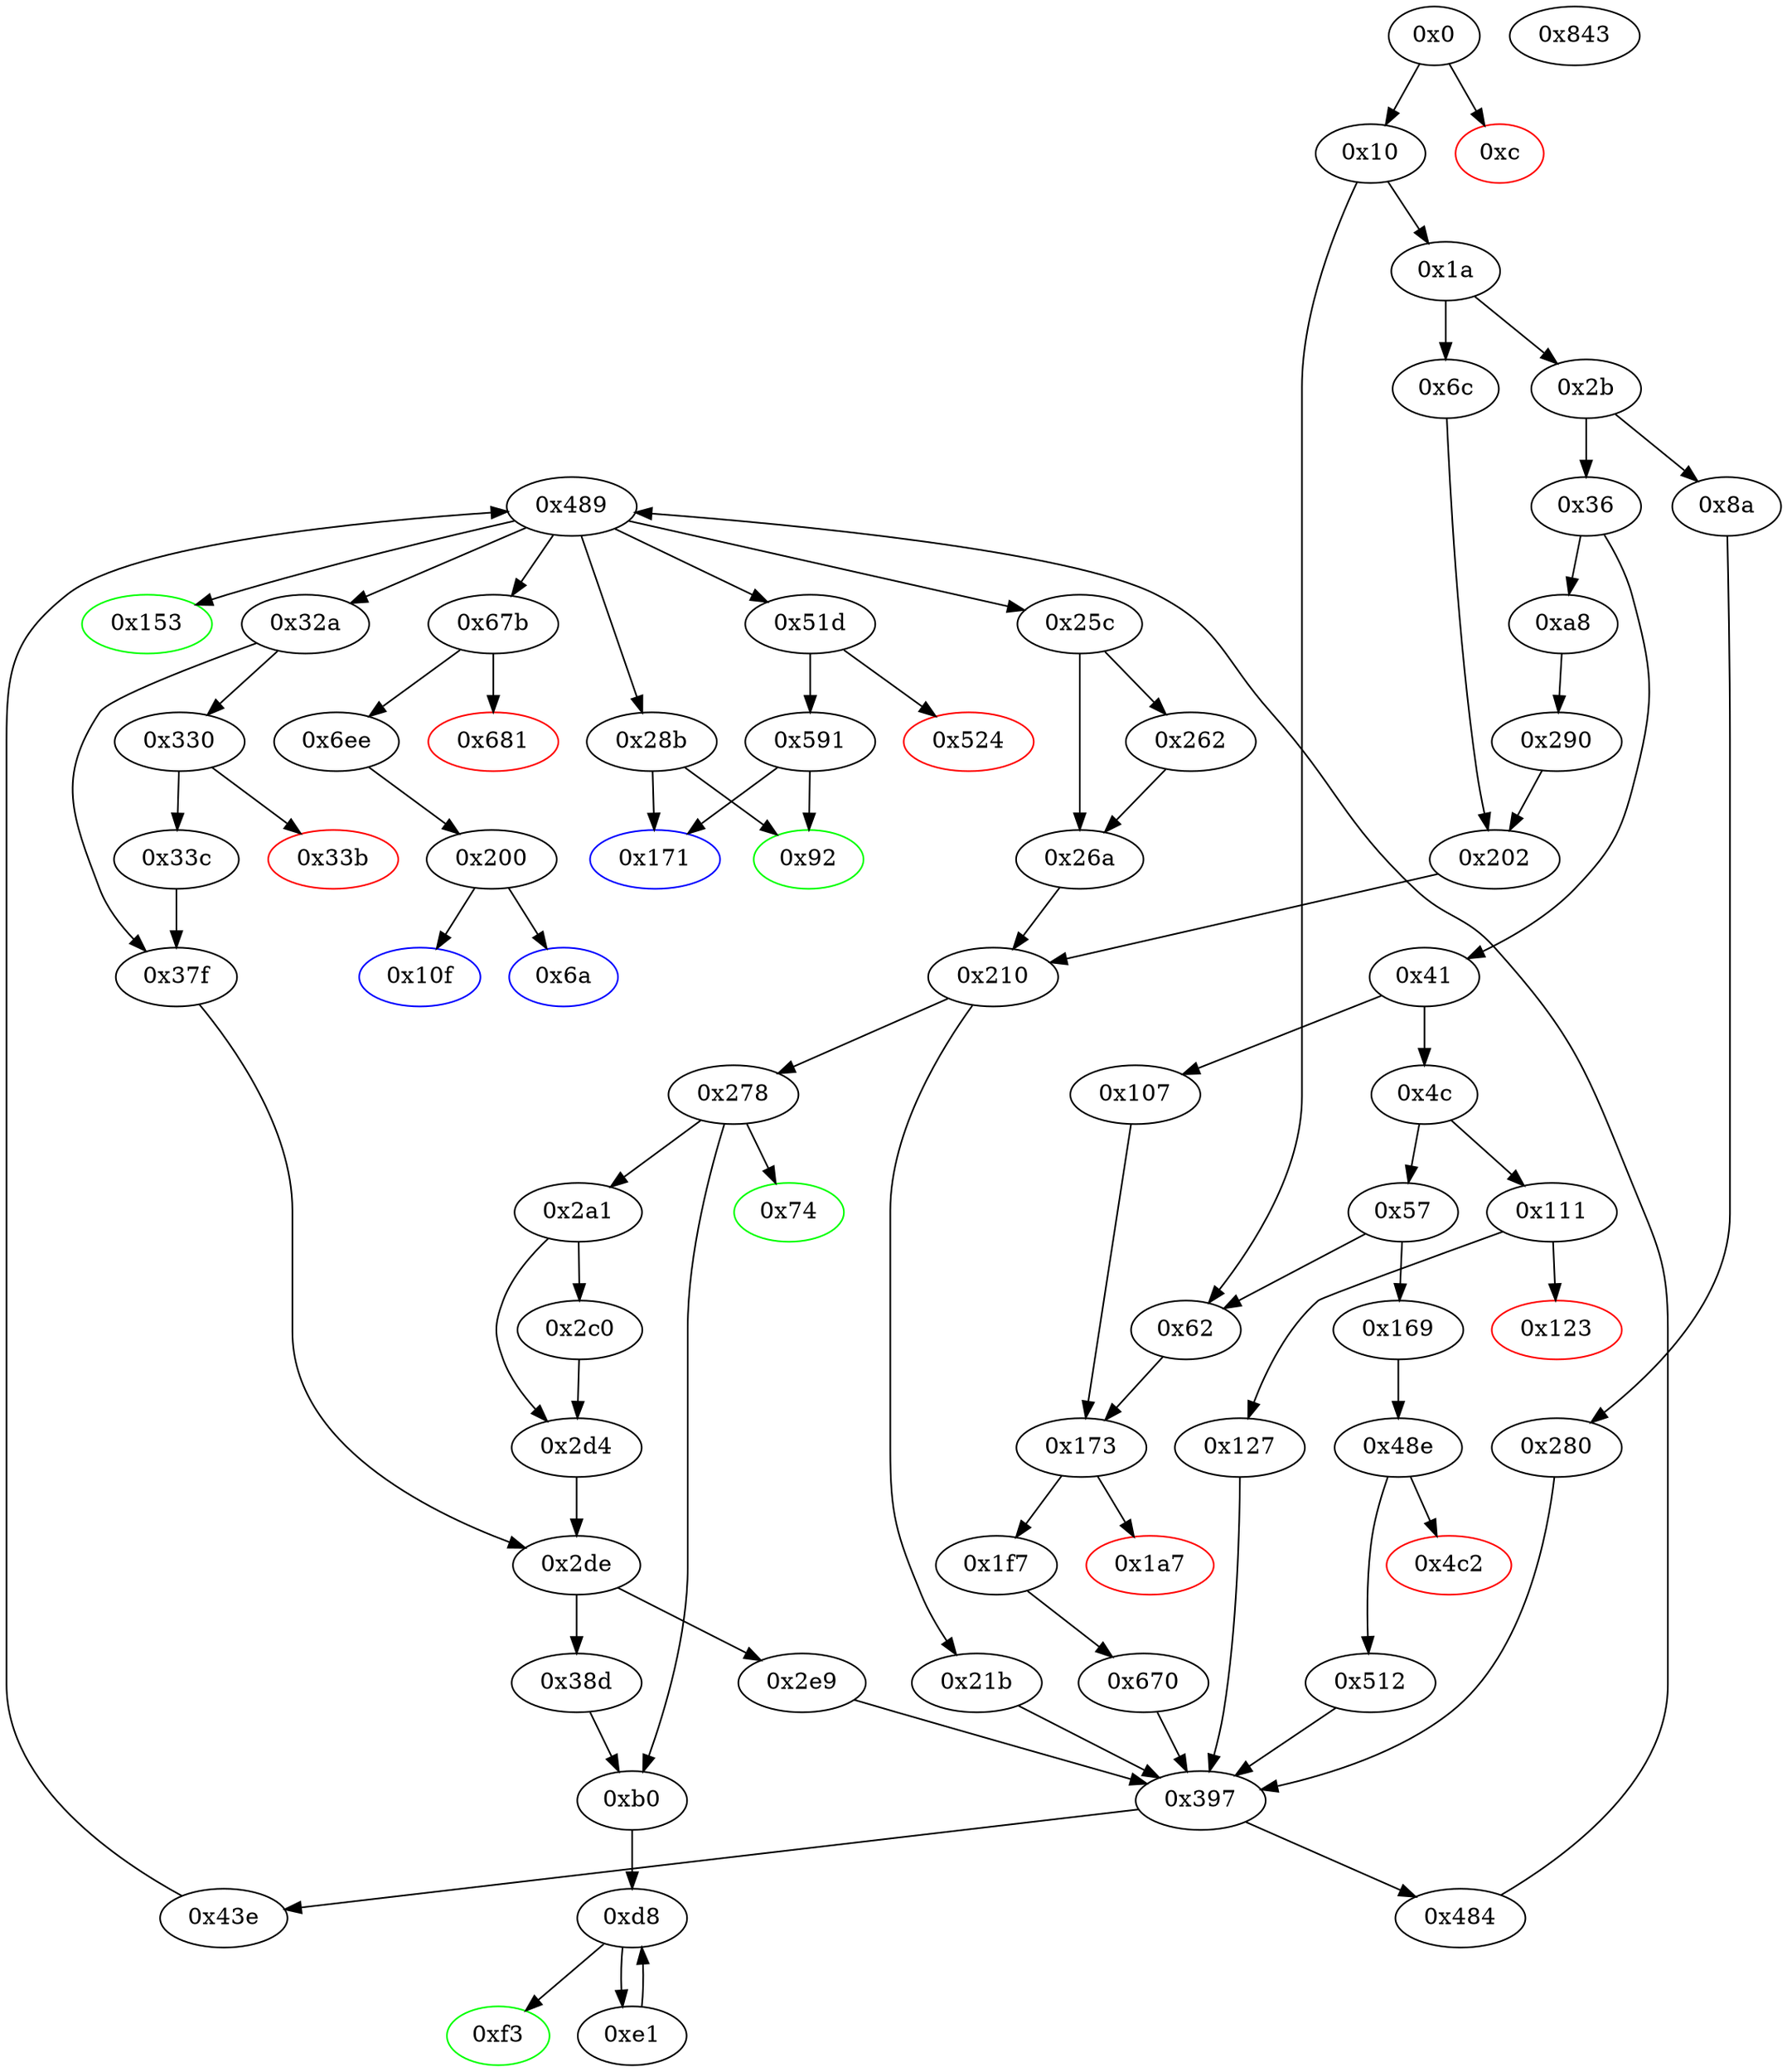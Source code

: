 strict digraph "" {
"0x681" [color=red, fillcolor=white, id="0x681", style=filled, tooltip="Block 0x681\n[0x681:0x6ed]\n---\nPredecessors: [0x67b]\nSuccessors: []\n---\n0x681 PUSH1 0x40\n0x683 MLOAD\n0x684 PUSH32 0x8c379a000000000000000000000000000000000000000000000000000000000\n0x6a5 DUP2\n0x6a6 MSTORE\n0x6a7 PUSH1 0x4\n0x6a9 ADD\n0x6aa DUP1\n0x6ab DUP1\n0x6ac PUSH1 0x20\n0x6ae ADD\n0x6af DUP3\n0x6b0 DUP2\n0x6b1 SUB\n0x6b2 DUP3\n0x6b3 MSTORE\n0x6b4 PUSH1 0x17\n0x6b6 DUP2\n0x6b7 MSTORE\n0x6b8 PUSH1 0x20\n0x6ba ADD\n0x6bb DUP1\n0x6bc PUSH32 0x596f7520616c726561647920737562736372696265642e000000000000000000\n0x6dd DUP2\n0x6de MSTORE\n0x6df POP\n0x6e0 PUSH1 0x20\n0x6e2 ADD\n0x6e3 SWAP2\n0x6e4 POP\n0x6e5 POP\n0x6e6 PUSH1 0x40\n0x6e8 MLOAD\n0x6e9 DUP1\n0x6ea SWAP2\n0x6eb SUB\n0x6ec SWAP1\n0x6ed REVERT\n---\n0x681: V388 = 0x40\n0x683: V389 = M[0x40]\n0x684: V390 = 0x8c379a000000000000000000000000000000000000000000000000000000000\n0x6a6: M[V389] = 0x8c379a000000000000000000000000000000000000000000000000000000000\n0x6a7: V391 = 0x4\n0x6a9: V392 = ADD 0x4 V389\n0x6ac: V393 = 0x20\n0x6ae: V394 = ADD 0x20 V392\n0x6b1: V395 = SUB V394 V392\n0x6b3: M[V392] = V395\n0x6b4: V396 = 0x17\n0x6b7: M[V394] = 0x17\n0x6b8: V397 = 0x20\n0x6ba: V398 = ADD 0x20 V394\n0x6bc: V399 = 0x596f7520616c726561647920737562736372696265642e000000000000000000\n0x6de: M[V398] = 0x596f7520616c726561647920737562736372696265642e000000000000000000\n0x6e0: V400 = 0x20\n0x6e2: V401 = ADD 0x20 V398\n0x6e6: V402 = 0x40\n0x6e8: V403 = M[0x40]\n0x6eb: V404 = SUB V401 V403\n0x6ed: REVERT V403 V404\n---\nEntry stack: [V13, 0xb0, S7, {0x0, 0xb0}, S5, S4, S3, S2, S1, S0]\nStack pops: 0\nStack additions: []\nExit stack: [V13, 0xb0, S7, {0x0, 0xb0}, S5, S4, S3, S2, S1, S0]\n\nDef sites:\nV13: {0x1a.0x1f}\n0xb0: {0xa8.0xa9}\nS7: {0x290.0x291, 0x1a.0x1f}\n{0x0, 0xb0}: {0x290.0x293, 0xa8.0xa9}\nS5: {0x290.0x291, 0x290.0x298, 0x1a.0x1f}\nS4: {0x290.0x293, 0x290.0x29a, 0xa8.0xa9, 0x33c.0x37b, 0x6c.0x6d}\nS3: {0x1a.0x1f, 0x62.0x63, 0x202_0x290.0x206, 0x2a1.0x2a9, 0x202_0x290.0x203, 0x262.0x266, 0x202_0x6c.0x203, 0x107.0x108, 0x202_0x6c.0x206}\nS2: {0x262.0x266, 0x202_0x290.0x206, 0x2a1.0x2a9, 0x62.0x63, 0x107.0x108, 0x202_0x6c.0x206}\nS1: {0x1f7_0x62.0x1f8, 0x1a.0x1f, 0x1f7_0x107.0x1f8, 0x37f_0x33c.0x385, 0x37f_0x32a.0x385, 0x2d4.0x2da, 0x26a_0x262.0x270, 0x202_0x290.0x20c, 0x26a_0x25c.0x270, 0x202_0x6c.0x20c}\nS0: {0x2e9.0x31d, 0x1f7_0x62.0x1fb, 0x21b.0x24f, 0x8a.0x8b, 0x169.0x16a, 0x1f7_0x107.0x1fb}\n"];
"0x43e" [fillcolor=white, id="0x43e", style=filled, tooltip="Block 0x43e\n[0x43e:0x483]\n---\nPredecessors: [0x397]\nSuccessors: [0x489]\n---\n0x43e PUSH1 0x2\n0x440 PUSH1 0x0\n0x442 DUP4\n0x443 PUSH20 0xffffffffffffffffffffffffffffffffffffffff\n0x458 AND\n0x459 PUSH20 0xffffffffffffffffffffffffffffffffffffffff\n0x46e AND\n0x46f DUP2\n0x470 MSTORE\n0x471 PUSH1 0x20\n0x473 ADD\n0x474 SWAP1\n0x475 DUP2\n0x476 MSTORE\n0x477 PUSH1 0x20\n0x479 ADD\n0x47a PUSH1 0x0\n0x47c SHA3\n0x47d SLOAD\n0x47e SWAP1\n0x47f POP\n0x480 PUSH2 0x489\n0x483 JUMP\n---\n0x43e: V275 = 0x2\n0x440: V276 = 0x0\n0x443: V277 = 0xffffffffffffffffffffffffffffffffffffffff\n0x458: V278 = AND 0xffffffffffffffffffffffffffffffffffffffff S1\n0x459: V279 = 0xffffffffffffffffffffffffffffffffffffffff\n0x46e: V280 = AND 0xffffffffffffffffffffffffffffffffffffffff V278\n0x470: M[0x0] = V280\n0x471: V281 = 0x20\n0x473: V282 = ADD 0x20 0x0\n0x476: M[0x20] = 0x2\n0x477: V283 = 0x20\n0x479: V284 = ADD 0x20 0x20\n0x47a: V285 = 0x0\n0x47c: V286 = SHA3 0x0 0x40\n0x47d: V287 = S[V286]\n0x480: V288 = 0x489\n0x483: JUMP 0x489\n---\nEntry stack: [V13, 0xb0, S11, {0x0, 0xb0}, S9, S8, S7, S6, S5, S4, S3, {0x153, 0x25c, 0x28b, 0x32a, 0x51d, 0x67b}, S1, 0x0]\nStack pops: 2\nStack additions: [S1, V287]\nExit stack: [V13, 0xb0, S11, {0x0, 0xb0}, S9, S8, S7, S6, S5, S4, S3, {0x153, 0x25c, 0x28b, 0x32a, 0x51d, 0x67b}, S1, V287]\n\nDef sites:\nV13: {0x1a.0x1f}\n0xb0: {0xa8.0xa9}\nS11: {0x290.0x291, 0x1a.0x1f}\n{0x0, 0xb0}: {0x290.0x293, 0xa8.0xa9}\nS9: {0x290.0x291, 0x290.0x298, 0x1a.0x1f}\nS8: {0x290.0x293, 0x290.0x29a, 0xa8.0xa9, 0x33c.0x37b, 0x6c.0x6d}\nS7: {0x1a.0x1f, 0x262.0x266, 0x202_0x6c.0x206, 0x2a1.0x2a9, 0x202_0x6c.0x203, 0x62.0x63, 0x202_0x290.0x203, 0x107.0x108, 0x202_0x290.0x206}\nS6: {0x262.0x266, 0x202_0x290.0x206, 0x2a1.0x2a9, 0x62.0x63, 0x107.0x108, 0x202_0x6c.0x206}\nS5: {0x1f7_0x62.0x1f8, 0x1a.0x1f, 0x1f7_0x107.0x1f8, 0x37f_0x33c.0x385, 0x37f_0x32a.0x385, 0x2d4.0x2da, 0x26a_0x262.0x270, 0x202_0x290.0x20c, 0x26a_0x25c.0x270, 0x202_0x6c.0x20c}\nS4: {0x2e9.0x31d, 0x169.0x16a, 0x21b.0x24f, 0x8a.0x8b, 0x1f7_0x107.0x1fb, 0x1f7_0x62.0x1fb}\nS3: {0x2e9.0x320, 0x21b.0x252, 0x1a.0x1f, 0x670_0x62.0x671, 0x280.0x281, 0x512.0x513, 0x670_0x107.0x671}\n{0x153, 0x25c, 0x28b, 0x32a, 0x51d, 0x67b}: {0x2e9.0x322, 0x21b.0x254, 0x670_0x62.0x673, 0x111.0x112, 0x280.0x283, 0x512.0x515, 0x670_0x107.0x673}\nS1: {0x2e9.0x31d, 0x1f7_0x107.0x1fb, 0x21b.0x24f, 0x1f7_0x62.0x1fb, 0x280.0x286, 0x512.0x518, 0x127.0x143}\n0x0: {0x397.0x398}\n"];
"0x74" [color=green, fillcolor=white, id="0x74", style=filled, tooltip="Block 0x74\n[0x74:0x89]\n---\nPredecessors: [0x278]\nSuccessors: []\n---\n0x74 JUMPDEST\n0x75 PUSH1 0x40\n0x77 MLOAD\n0x78 DUP1\n0x79 DUP3\n0x7a DUP2\n0x7b MSTORE\n0x7c PUSH1 0x20\n0x7e ADD\n0x7f SWAP2\n0x80 POP\n0x81 POP\n0x82 PUSH1 0x40\n0x84 MLOAD\n0x85 DUP1\n0x86 SWAP2\n0x87 SUB\n0x88 SWAP1\n0x89 RETURN\n---\n0x74: JUMPDEST \n0x75: V36 = 0x40\n0x77: V37 = M[0x40]\n0x7b: M[V37] = S0\n0x7c: V38 = 0x20\n0x7e: V39 = ADD 0x20 V37\n0x82: V40 = 0x40\n0x84: V41 = M[0x40]\n0x87: V42 = SUB V39 V41\n0x89: RETURN V41 V42\n---\nEntry stack: [V13, 0xb0, S3, {0x0, 0xb0}, S1, S0]\nStack pops: 1\nStack additions: []\nExit stack: [V13, 0xb0, S3, {0x0, 0xb0}, S1]\n\nDef sites:\nV13: {0x1a.0x1f}\n0xb0: {0xa8.0xa9}\nS3: {0x290.0x291, 0x1a.0x1f}\n{0x0, 0xb0}: {0x290.0x293, 0xa8.0xa9}\nS1: {0x290.0x291, 0x290.0x298, 0x1a.0x1f}\nS0: {0x262.0x266, 0x202_0x290.0x206, 0x2a1.0x2a9, 0x62.0x63, 0x107.0x108, 0x202_0x6c.0x206}\n"];
"0x51d" [fillcolor=white, id="0x51d", style=filled, tooltip="Block 0x51d\n[0x51d:0x523]\n---\nPredecessors: [0x489]\nSuccessors: [0x524, 0x591]\n---\n0x51d JUMPDEST\n0x51e EQ\n0x51f ISZERO\n0x520 PUSH2 0x591\n0x523 JUMPI\n---\n0x51d: JUMPDEST \n0x51e: V320 = EQ S0 S1\n0x51f: V321 = ISZERO V320\n0x520: V322 = 0x591\n0x523: JUMPI 0x591 V321\n---\nEntry stack: [V13, 0xb0, S9, {0x0, 0xb0}, S7, S6, S5, S4, S3, S2, S1, S0]\nStack pops: 2\nStack additions: []\nExit stack: [V13, 0xb0, S9, {0x0, 0xb0}, S7, S6, S5, S4, S3, S2]\n\nDef sites:\nV13: {0x1a.0x1f}\n0xb0: {0xa8.0xa9}\nS9: {0x290.0x291, 0x1a.0x1f}\n{0x0, 0xb0}: {0x290.0x293, 0xa8.0xa9}\nS7: {0x290.0x291, 0x290.0x298, 0x1a.0x1f}\nS6: {0x290.0x29a, 0x290.0x293, 0xa8.0xa9, 0x33c.0x37b, 0x6c.0x6d}\nS5: {0x1a.0x1f, 0x62.0x63, 0x202_0x290.0x206, 0x2a1.0x2a9, 0x202_0x290.0x203, 0x262.0x266, 0x202_0x6c.0x203, 0x107.0x108, 0x202_0x6c.0x206}\nS4: {0x262.0x266, 0x202_0x290.0x206, 0x2a1.0x2a9, 0x62.0x63, 0x107.0x108, 0x202_0x6c.0x206}\nS3: {0x1f7_0x62.0x1f8, 0x1a.0x1f, 0x1f7_0x107.0x1f8, 0x37f_0x33c.0x385, 0x37f_0x32a.0x385, 0x2d4.0x2da, 0x26a_0x262.0x270, 0x202_0x290.0x20c, 0x26a_0x25c.0x270, 0x202_0x6c.0x20c}\nS2: {0x2e9.0x31d, 0x1f7_0x62.0x1fb, 0x21b.0x24f, 0x1f7_0x107.0x1fb, 0x169.0x16a, 0x8a.0x8b}\nS1: {0x2e9.0x320, 0x21b.0x252, 0x1a.0x1f, 0x670_0x107.0x671, 0x280.0x281, 0x512.0x513, 0x670_0x62.0x671}\nS0: {0x484_0x397_0x127.0x485, 0x484_0x397_0x280.0x485, 0x43e_0x670_0x62.0x47d, 0x484_0x397_0x512.0x485, 0x43e_0x512.0x47d, 0x43e_0x127.0x47d, 0x43e_0x21b.0x47d, 0x43e_0x2e9.0x47d, 0x43e_0x280.0x47d, 0x484_0x397_0x2e9.0x485, 0x484_0x397_0x21b.0x485, 0x43e_0x670_0x107.0x47d}\n"];
"0xc" [color=red, fillcolor=white, id="0xc", style=filled, tooltip="Block 0xc\n[0xc:0xf]\n---\nPredecessors: [0x0]\nSuccessors: []\n---\n0xc PUSH1 0x0\n0xe DUP1\n0xf REVERT\n---\n0xc: V5 = 0x0\n0xf: REVERT 0x0 0x0\n---\nEntry stack: [V2]\nStack pops: 0\nStack additions: []\nExit stack: [V2]\n\nDef sites:\nV2: {0x0.0x5}\n"];
"0x169" [fillcolor=white, id="0x169", style=filled, tooltip="Block 0x169\n[0x169:0x170]\n---\nPredecessors: [0x57]\nSuccessors: [0x48e]\n---\n0x169 JUMPDEST\n0x16a PUSH2 0x171\n0x16d PUSH2 0x48e\n0x170 JUMP\n---\n0x169: JUMPDEST \n0x16a: V106 = 0x171\n0x16d: V107 = 0x48e\n0x170: JUMP 0x48e\n---\nEntry stack: [V13]\nStack pops: 0\nStack additions: [0x171]\nExit stack: [V13, 0x171]\n\nDef sites:\nV13: {0x1a.0x1f}\n"];
"0x843" [fillcolor=white, id="0x843", style=filled, tooltip="Block 0x843\n[0x843:0x8ae]\n---\nPredecessors: []\nSuccessors: []\n---\n0x843 INVALID\n0x844 NUMBER\n0x845 PUSH16 0x6e74726163747320617265206e6f7420\n0x856 PUSH2 0x6c6c\n0x859 PUSH16 0x77656420746f20696e7465726163742e\n0x86a LOG1\n0x86b PUSH6 0x627a7a723058\n0x872 SHA3\n0x873 EXTCODECOPY\n0x874 PUSH17 0x98b657879c65dbe4e5f3aa294c9971793f\n0x886 MISSING 0xf6\n0x887 LOG0\n0x888 ORIGIN\n0x889 MISSING 0x47\n0x88a ADDMOD\n0x88b GT\n0x88c MISSING 0x4f\n0x88d MISSING 0xc3\n0x88e MISSING 0xee\n0x88f RETURNDATACOPY\n0x890 MISSING 0x2c\n0x891 MISSING 0xfc\n0x892 PUSH28 0x29\n---\n0x843: INVALID \n0x844: V470 = NUMBER\n0x845: V471 = 0x6e74726163747320617265206e6f7420\n0x856: V472 = 0x6c6c\n0x859: V473 = 0x77656420746f20696e7465726163742e\n0x86a: LOG 0x77656420746f20696e7465726163742e 0x6c6c 0x6e74726163747320617265206e6f7420\n0x86b: V474 = 0x627a7a723058\n0x872: V475 = SHA3 0x627a7a723058 V470\n0x873: EXTCODECOPY V475 S0 S1 S2\n0x874: V476 = 0x98b657879c65dbe4e5f3aa294c9971793f\n0x886: MISSING 0xf6\n0x887: LOG S0 S1\n0x888: V477 = ORIGIN\n0x889: MISSING 0x47\n0x88a: V478 = ADDMOD S0 S1 S2\n0x88b: V479 = GT V478 S3\n0x88c: MISSING 0x4f\n0x88d: MISSING 0xc3\n0x88e: MISSING 0xee\n0x88f: RETURNDATACOPY S0 S1 S2\n0x890: MISSING 0x2c\n0x891: MISSING 0xfc\n0x892: V480 = 0x29\n---\nEntry stack: []\nStack pops: 0\nStack additions: [0x98b657879c65dbe4e5f3aa294c9971793f, V477, V479, 0x29]\nExit stack: []\n\nDef sites:\n"];
"0x290" [fillcolor=white, id="0x290", style=filled, tooltip="Block 0x290\n[0x290:0x2a0]\n---\nPredecessors: [0xa8]\nSuccessors: [0x202]\n---\n0x290 JUMPDEST\n0x291 PUSH1 0x60\n0x293 PUSH1 0x0\n0x295 DUP1\n0x296 SWAP1\n0x297 POP\n0x298 PUSH1 0x0\n0x29a PUSH2 0x2a1\n0x29d PUSH2 0x202\n0x2a0 JUMP\n---\n0x290: JUMPDEST \n0x291: V175 = 0x60\n0x293: V176 = 0x0\n0x298: V177 = 0x0\n0x29a: V178 = 0x2a1\n0x29d: V179 = 0x202\n0x2a0: JUMP 0x202\n---\nEntry stack: [V13, 0xb0]\nStack pops: 0\nStack additions: [0x60, 0x0, 0x0, 0x2a1]\nExit stack: [V13, 0xb0, 0x60, 0x0, 0x0, 0x2a1]\n\nDef sites:\nV13: {0x1a.0x1f}\n0xb0: {0xa8.0xa9}\n"];
"0x8a" [fillcolor=white, id="0x8a", style=filled, tooltip="Block 0x8a\n[0x8a:0x91]\n---\nPredecessors: [0x2b]\nSuccessors: [0x280]\n---\n0x8a JUMPDEST\n0x8b PUSH2 0x92\n0x8e PUSH2 0x280\n0x91 JUMP\n---\n0x8a: JUMPDEST \n0x8b: V43 = 0x92\n0x8e: V44 = 0x280\n0x91: JUMP 0x280\n---\nEntry stack: [V13]\nStack pops: 0\nStack additions: [0x92]\nExit stack: [V13, 0x92]\n\nDef sites:\nV13: {0x1a.0x1f}\n"];
"0x92" [color=green, fillcolor=white, id="0x92", style=filled, tooltip="Block 0x92\n[0x92:0xa7]\n---\nPredecessors: [0x28b, 0x591]\nSuccessors: []\n---\n0x92 JUMPDEST\n0x93 PUSH1 0x40\n0x95 MLOAD\n0x96 DUP1\n0x97 DUP3\n0x98 DUP2\n0x99 MSTORE\n0x9a PUSH1 0x20\n0x9c ADD\n0x9d SWAP2\n0x9e POP\n0x9f POP\n0xa0 PUSH1 0x40\n0xa2 MLOAD\n0xa3 DUP1\n0xa4 SWAP2\n0xa5 SUB\n0xa6 SWAP1\n0xa7 RETURN\n---\n0x92: JUMPDEST \n0x93: V45 = 0x40\n0x95: V46 = M[0x40]\n0x99: M[V46] = S0\n0x9a: V47 = 0x20\n0x9c: V48 = ADD 0x20 V46\n0xa0: V49 = 0x40\n0xa2: V50 = M[0x40]\n0xa5: V51 = SUB V48 V50\n0xa7: RETURN V50 V51\n---\nEntry stack: [V13, S8, S7, S6, S5, S4, S3, S2, S1, S0]\nStack pops: 1\nStack additions: []\nExit stack: [V13, S8, S7, S6, S5, S4, S3, S2, S1]\n\nDef sites:\nV13: {0x1a.0x1f}\nS8: {0xa8.0xa9, 0x1a.0x1f}\nS7: {0x290.0x291, 0xa8.0xa9, 0x1a.0x1f}\nS6: {0x290.0x291, 0x290.0x293, 0xa8.0xa9, 0x1a.0x1f}\nS5: {0x290.0x291, 0x290.0x298, 0xa8.0xa9, 0x1a.0x1f, 0x290.0x293}\nS4: {0x1a.0x1f, 0x33c.0x37b, 0x290.0x293, 0x290.0x29a, 0x290.0x291, 0x290.0x298, 0xa8.0xa9, 0x6c.0x6d}\nS3: {0x1a.0x1f, 0x33c.0x37b, 0x290.0x293, 0x290.0x29a, 0xa8.0xa9, 0x62.0x63, 0x202_0x290.0x206, 0x6c.0x6d, 0x2a1.0x2a9, 0x202_0x290.0x203, 0x262.0x266, 0x202_0x6c.0x203, 0x107.0x108, 0x202_0x6c.0x206}\nS2: {0x1a.0x1f, 0x62.0x63, 0x202_0x6c.0x206, 0x2a1.0x2a9, 0x202_0x290.0x203, 0x262.0x266, 0x202_0x6c.0x203, 0x107.0x108, 0x202_0x290.0x206}\nS1: {0x1f7_0x62.0x1f8, 0x1a.0x1f, 0x1f7_0x107.0x1f8, 0x262.0x266, 0x37f_0x33c.0x385, 0x37f_0x32a.0x385, 0x2d4.0x2da, 0x26a_0x262.0x270, 0x26a_0x25c.0x270, 0x107.0x108, 0x202_0x290.0x20c, 0x202_0x6c.0x20c, 0x202_0x290.0x206, 0x2a1.0x2a9, 0x62.0x63, 0x202_0x6c.0x206}\nS0: {0x1f7_0x62.0x1f8, 0x1a.0x1f, 0x1f7_0x107.0x1f8, 0x484_0x397_0x21b.0x485, 0x484_0x397_0x2e9.0x485, 0x484_0x397_0x280.0x485, 0x484_0x397_0x127.0x485, 0x43e_0x512.0x47d, 0x43e_0x127.0x47d, 0x43e_0x21b.0x47d, 0x43e_0x2e9.0x47d, 0x43e_0x280.0x47d, 0x484_0x397_0x512.0x485, 0x37f_0x33c.0x385, 0x37f_0x32a.0x385, 0x2d4.0x2da, 0x26a_0x262.0x270, 0x26a_0x25c.0x270, 0x43e_0x670_0x62.0x47d, 0x43e_0x670_0x107.0x47d, 0x202_0x290.0x20c, 0x202_0x6c.0x20c}\n"];
"0x524" [color=red, fillcolor=white, id="0x524", style=filled, tooltip="Block 0x524\n[0x524:0x590]\n---\nPredecessors: [0x51d]\nSuccessors: []\n---\n0x524 PUSH1 0x40\n0x526 MLOAD\n0x527 PUSH32 0x8c379a000000000000000000000000000000000000000000000000000000000\n0x548 DUP2\n0x549 MSTORE\n0x54a PUSH1 0x4\n0x54c ADD\n0x54d DUP1\n0x54e DUP1\n0x54f PUSH1 0x20\n0x551 ADD\n0x552 DUP3\n0x553 DUP2\n0x554 SUB\n0x555 DUP3\n0x556 MSTORE\n0x557 PUSH1 0x1c\n0x559 DUP2\n0x55a MSTORE\n0x55b PUSH1 0x20\n0x55d ADD\n0x55e DUP1\n0x55f PUSH32 0x596f752068617665206e6f742073756273637269626564207965742e00000000\n0x580 DUP2\n0x581 MSTORE\n0x582 POP\n0x583 PUSH1 0x20\n0x585 ADD\n0x586 SWAP2\n0x587 POP\n0x588 POP\n0x589 PUSH1 0x40\n0x58b MLOAD\n0x58c DUP1\n0x58d SWAP2\n0x58e SUB\n0x58f SWAP1\n0x590 REVERT\n---\n0x524: V323 = 0x40\n0x526: V324 = M[0x40]\n0x527: V325 = 0x8c379a000000000000000000000000000000000000000000000000000000000\n0x549: M[V324] = 0x8c379a000000000000000000000000000000000000000000000000000000000\n0x54a: V326 = 0x4\n0x54c: V327 = ADD 0x4 V324\n0x54f: V328 = 0x20\n0x551: V329 = ADD 0x20 V327\n0x554: V330 = SUB V329 V327\n0x556: M[V327] = V330\n0x557: V331 = 0x1c\n0x55a: M[V329] = 0x1c\n0x55b: V332 = 0x20\n0x55d: V333 = ADD 0x20 V329\n0x55f: V334 = 0x596f752068617665206e6f742073756273637269626564207965742e00000000\n0x581: M[V333] = 0x596f752068617665206e6f742073756273637269626564207965742e00000000\n0x583: V335 = 0x20\n0x585: V336 = ADD 0x20 V333\n0x589: V337 = 0x40\n0x58b: V338 = M[0x40]\n0x58e: V339 = SUB V336 V338\n0x590: REVERT V338 V339\n---\nEntry stack: [V13, 0xb0, S7, {0x0, 0xb0}, S5, S4, S3, S2, S1, S0]\nStack pops: 0\nStack additions: []\nExit stack: [V13, 0xb0, S7, {0x0, 0xb0}, S5, S4, S3, S2, S1, S0]\n\nDef sites:\nV13: {0x1a.0x1f}\n0xb0: {0xa8.0xa9}\nS7: {0x290.0x291, 0x1a.0x1f}\n{0x0, 0xb0}: {0x290.0x293, 0xa8.0xa9}\nS5: {0x290.0x291, 0x290.0x298, 0x1a.0x1f}\nS4: {0x290.0x293, 0x290.0x29a, 0xa8.0xa9, 0x33c.0x37b, 0x6c.0x6d}\nS3: {0x1a.0x1f, 0x62.0x63, 0x202_0x290.0x206, 0x2a1.0x2a9, 0x202_0x290.0x203, 0x262.0x266, 0x202_0x6c.0x203, 0x107.0x108, 0x202_0x6c.0x206}\nS2: {0x262.0x266, 0x202_0x290.0x206, 0x2a1.0x2a9, 0x62.0x63, 0x107.0x108, 0x202_0x6c.0x206}\nS1: {0x1f7_0x62.0x1f8, 0x1a.0x1f, 0x1f7_0x107.0x1f8, 0x37f_0x33c.0x385, 0x37f_0x32a.0x385, 0x2d4.0x2da, 0x26a_0x262.0x270, 0x202_0x290.0x20c, 0x26a_0x25c.0x270, 0x202_0x6c.0x20c}\nS0: {0x2e9.0x31d, 0x1f7_0x62.0x1fb, 0x21b.0x24f, 0x8a.0x8b, 0x169.0x16a, 0x1f7_0x107.0x1fb}\n"];
"0x33c" [fillcolor=white, id="0x33c", style=filled, tooltip="Block 0x33c\n[0x33c:0x37e]\n---\nPredecessors: [0x330]\nSuccessors: [0x37f]\n---\n0x33c JUMPDEST\n0x33d PUSH1 0x20\n0x33f MUL\n0x340 PUSH1 0x20\n0x342 ADD\n0x343 ADD\n0x344 SWAP1\n0x345 PUSH20 0xffffffffffffffffffffffffffffffffffffffff\n0x35a AND\n0x35b SWAP1\n0x35c DUP2\n0x35d PUSH20 0xffffffffffffffffffffffffffffffffffffffff\n0x372 AND\n0x373 DUP2\n0x374 MSTORE\n0x375 POP\n0x376 POP\n0x377 DUP5\n0x378 DUP1\n0x379 PUSH1 0x1\n0x37b ADD\n0x37c SWAP6\n0x37d POP\n0x37e POP\n---\n0x33c: JUMPDEST \n0x33d: V227 = 0x20\n0x33f: V228 = MUL 0x20 S0\n0x340: V229 = 0x20\n0x342: V230 = ADD 0x20 V228\n0x343: V231 = ADD V230 S1\n0x345: V232 = 0xffffffffffffffffffffffffffffffffffffffff\n0x35a: V233 = AND 0xffffffffffffffffffffffffffffffffffffffff S2\n0x35d: V234 = 0xffffffffffffffffffffffffffffffffffffffff\n0x372: V235 = AND 0xffffffffffffffffffffffffffffffffffffffff V233\n0x374: M[V231] = V235\n0x379: V236 = 0x1\n0x37b: V237 = ADD 0x1 S7\n---\nEntry stack: [V13, 0xb0, S10, {0x0, 0xb0}, S8, S7, S6, S5, S4, S3, S2, S1, S0]\nStack pops: 8\nStack additions: [V237, S6, S5, S4, S3]\nExit stack: [V13, 0xb0, S10, {0x0, 0xb0}, S8, V237, S6, S5, S4, S3]\n\nDef sites:\nV13: {0x1a.0x1f}\n0xb0: {0xa8.0xa9}\nS10: {0x290.0x291, 0x1a.0x1f}\n{0x0, 0xb0}: {0x290.0x293, 0xa8.0xa9}\nS8: {0x290.0x291, 0x290.0x298, 0x1a.0x1f}\nS7: {0x290.0x29a, 0x290.0x293, 0xa8.0xa9, 0x33c.0x37b, 0x6c.0x6d}\nS6: {0x1a.0x1f, 0x62.0x63, 0x202_0x290.0x206, 0x2a1.0x2a9, 0x202_0x290.0x203, 0x262.0x266, 0x202_0x6c.0x203, 0x107.0x108, 0x202_0x6c.0x206}\nS5: {0x262.0x266, 0x202_0x290.0x206, 0x2a1.0x2a9, 0x62.0x63, 0x107.0x108, 0x202_0x6c.0x206}\nS4: {0x1f7_0x62.0x1f8, 0x1a.0x1f, 0x1f7_0x107.0x1f8, 0x37f_0x33c.0x385, 0x37f_0x32a.0x385, 0x2d4.0x2da, 0x26a_0x262.0x270, 0x202_0x290.0x20c, 0x26a_0x25c.0x270, 0x202_0x6c.0x20c}\nS3: {0x2e9.0x31d, 0x1f7_0x62.0x1fb, 0x21b.0x24f, 0x1f7_0x107.0x1fb, 0x169.0x16a, 0x8a.0x8b}\nS2: {0x2e9.0x31d, 0x1f7_0x62.0x1fb, 0x21b.0x24f, 0x1f7_0x107.0x1fb, 0x169.0x16a, 0x8a.0x8b}\nS1: {0x262.0x266, 0x202_0x290.0x206, 0x2a1.0x2a9, 0x62.0x63, 0x107.0x108, 0x202_0x6c.0x206}\nS0: {0x290.0x29a, 0x290.0x293, 0xa8.0xa9, 0x33c.0x37b, 0x6c.0x6d}\n"];
"0x591" [fillcolor=white, id="0x591", style=filled, tooltip="Block 0x591\n[0x591:0x66f]\n---\nPredecessors: [0x51d]\nSuccessors: [0x92, 0x171]\n---\n0x591 JUMPDEST\n0x592 PUSH1 0x0\n0x594 PUSH1 0x1\n0x596 PUSH1 0x0\n0x598 CALLER\n0x599 PUSH20 0xffffffffffffffffffffffffffffffffffffffff\n0x5ae AND\n0x5af PUSH20 0xffffffffffffffffffffffffffffffffffffffff\n0x5c4 AND\n0x5c5 DUP2\n0x5c6 MSTORE\n0x5c7 PUSH1 0x20\n0x5c9 ADD\n0x5ca SWAP1\n0x5cb DUP2\n0x5cc MSTORE\n0x5cd PUSH1 0x20\n0x5cf ADD\n0x5d0 PUSH1 0x0\n0x5d2 SHA3\n0x5d3 SLOAD\n0x5d4 SWAP1\n0x5d5 POP\n0x5d6 PUSH1 0x0\n0x5d8 DUP1\n0x5d9 DUP3\n0x5da DUP2\n0x5db MSTORE\n0x5dc PUSH1 0x20\n0x5de ADD\n0x5df SWAP1\n0x5e0 DUP2\n0x5e1 MSTORE\n0x5e2 PUSH1 0x20\n0x5e4 ADD\n0x5e5 PUSH1 0x0\n0x5e7 SHA3\n0x5e8 PUSH1 0x0\n0x5ea PUSH2 0x100\n0x5ed EXP\n0x5ee DUP2\n0x5ef SLOAD\n0x5f0 SWAP1\n0x5f1 PUSH20 0xffffffffffffffffffffffffffffffffffffffff\n0x606 MUL\n0x607 NOT\n0x608 AND\n0x609 SWAP1\n0x60a SSTORE\n0x60b PUSH32 0x8d2aae3bd92acf221b185992d11dffa4ff32f3b5f8d9a474d3b7a6ccf067a321\n0x62c CALLER\n0x62d PUSH1 0x40\n0x62f MLOAD\n0x630 DUP1\n0x631 DUP3\n0x632 PUSH20 0xffffffffffffffffffffffffffffffffffffffff\n0x647 AND\n0x648 PUSH20 0xffffffffffffffffffffffffffffffffffffffff\n0x65d AND\n0x65e DUP2\n0x65f MSTORE\n0x660 PUSH1 0x20\n0x662 ADD\n0x663 SWAP2\n0x664 POP\n0x665 POP\n0x666 PUSH1 0x40\n0x668 MLOAD\n0x669 DUP1\n0x66a SWAP2\n0x66b SUB\n0x66c SWAP1\n0x66d LOG1\n0x66e POP\n0x66f JUMP\n---\n0x591: JUMPDEST \n0x592: V340 = 0x0\n0x594: V341 = 0x1\n0x596: V342 = 0x0\n0x598: V343 = CALLER\n0x599: V344 = 0xffffffffffffffffffffffffffffffffffffffff\n0x5ae: V345 = AND 0xffffffffffffffffffffffffffffffffffffffff V343\n0x5af: V346 = 0xffffffffffffffffffffffffffffffffffffffff\n0x5c4: V347 = AND 0xffffffffffffffffffffffffffffffffffffffff V345\n0x5c6: M[0x0] = V347\n0x5c7: V348 = 0x20\n0x5c9: V349 = ADD 0x20 0x0\n0x5cc: M[0x20] = 0x1\n0x5cd: V350 = 0x20\n0x5cf: V351 = ADD 0x20 0x20\n0x5d0: V352 = 0x0\n0x5d2: V353 = SHA3 0x0 0x40\n0x5d3: V354 = S[V353]\n0x5d6: V355 = 0x0\n0x5db: M[0x0] = V354\n0x5dc: V356 = 0x20\n0x5de: V357 = ADD 0x20 0x0\n0x5e1: M[0x20] = 0x0\n0x5e2: V358 = 0x20\n0x5e4: V359 = ADD 0x20 0x20\n0x5e5: V360 = 0x0\n0x5e7: V361 = SHA3 0x0 0x40\n0x5e8: V362 = 0x0\n0x5ea: V363 = 0x100\n0x5ed: V364 = EXP 0x100 0x0\n0x5ef: V365 = S[V361]\n0x5f1: V366 = 0xffffffffffffffffffffffffffffffffffffffff\n0x606: V367 = MUL 0xffffffffffffffffffffffffffffffffffffffff 0x1\n0x607: V368 = NOT 0xffffffffffffffffffffffffffffffffffffffff\n0x608: V369 = AND 0xffffffffffffffffffffffff0000000000000000000000000000000000000000 V365\n0x60a: S[V361] = V369\n0x60b: V370 = 0x8d2aae3bd92acf221b185992d11dffa4ff32f3b5f8d9a474d3b7a6ccf067a321\n0x62c: V371 = CALLER\n0x62d: V372 = 0x40\n0x62f: V373 = M[0x40]\n0x632: V374 = 0xffffffffffffffffffffffffffffffffffffffff\n0x647: V375 = AND 0xffffffffffffffffffffffffffffffffffffffff V371\n0x648: V376 = 0xffffffffffffffffffffffffffffffffffffffff\n0x65d: V377 = AND 0xffffffffffffffffffffffffffffffffffffffff V375\n0x65f: M[V373] = V377\n0x660: V378 = 0x20\n0x662: V379 = ADD 0x20 V373\n0x666: V380 = 0x40\n0x668: V381 = M[0x40]\n0x66b: V382 = SUB V379 V381\n0x66d: LOG V381 V382 0x8d2aae3bd92acf221b185992d11dffa4ff32f3b5f8d9a474d3b7a6ccf067a321\n0x66f: JUMP S0\n---\nEntry stack: [V13, 0xb0, S7, {0x0, 0xb0}, S5, S4, S3, S2, S1, S0]\nStack pops: 1\nStack additions: []\nExit stack: [V13, 0xb0, S7, {0x0, 0xb0}, S5, S4, S3, S2, S1]\n\nDef sites:\nV13: {0x1a.0x1f}\n0xb0: {0xa8.0xa9}\nS7: {0x290.0x291, 0x1a.0x1f}\n{0x0, 0xb0}: {0x290.0x293, 0xa8.0xa9}\nS5: {0x290.0x291, 0x290.0x298, 0x1a.0x1f}\nS4: {0x290.0x293, 0x290.0x29a, 0xa8.0xa9, 0x33c.0x37b, 0x6c.0x6d}\nS3: {0x1a.0x1f, 0x62.0x63, 0x202_0x290.0x206, 0x2a1.0x2a9, 0x202_0x290.0x203, 0x262.0x266, 0x202_0x6c.0x203, 0x107.0x108, 0x202_0x6c.0x206}\nS2: {0x262.0x266, 0x202_0x290.0x206, 0x2a1.0x2a9, 0x62.0x63, 0x107.0x108, 0x202_0x6c.0x206}\nS1: {0x1f7_0x62.0x1f8, 0x1a.0x1f, 0x1f7_0x107.0x1f8, 0x37f_0x33c.0x385, 0x37f_0x32a.0x385, 0x2d4.0x2da, 0x26a_0x262.0x270, 0x202_0x290.0x20c, 0x26a_0x25c.0x270, 0x202_0x6c.0x20c}\nS0: {0x2e9.0x31d, 0x1f7_0x62.0x1fb, 0x21b.0x24f, 0x8a.0x8b, 0x169.0x16a, 0x1f7_0x107.0x1fb}\n"];
"0x10f" [color=blue, fillcolor=white, id="0x10f", style=filled, tooltip="Block 0x10f\n[0x10f:0x110]\n---\nPredecessors: [0x200]\nSuccessors: []\n---\n0x10f JUMPDEST\n0x110 STOP\n---\n0x10f: JUMPDEST \n0x110: STOP \n---\nEntry stack: [V13, 0xb0, S4, {0x0, 0xb0}, S2, S1, S0]\nStack pops: 0\nStack additions: []\nExit stack: [V13, 0xb0, S4, {0x0, 0xb0}, S2, S1, S0]\n\nDef sites:\nV13: {0x1a.0x1f}\n0xb0: {0xa8.0xa9}\nS4: {0x290.0x291, 0x1a.0x1f}\n{0x0, 0xb0}: {0x290.0x293, 0xa8.0xa9}\nS2: {0x290.0x291, 0x290.0x298, 0x1a.0x1f}\nS1: {0x290.0x29a, 0x290.0x293, 0xa8.0xa9, 0x33c.0x37b, 0x6c.0x6d}\nS0: {0x1a.0x1f, 0x62.0x63, 0x202_0x290.0x206, 0x2a1.0x2a9, 0x202_0x290.0x203, 0x262.0x266, 0x202_0x6c.0x203, 0x107.0x108, 0x202_0x6c.0x206}\n"];
"0x33b" [color=red, fillcolor=white, id="0x33b", style=filled, tooltip="Block 0x33b\n[0x33b:0x33b]\n---\nPredecessors: [0x330]\nSuccessors: []\n---\n0x33b INVALID\n---\n0x33b: INVALID \n---\nEntry stack: [V13, 0xb0, S10, {0x0, 0xb0}, S8, S7, S6, S5, S4, S3, S2, S1, S0]\nStack pops: 0\nStack additions: []\nExit stack: [V13, 0xb0, S10, {0x0, 0xb0}, S8, S7, S6, S5, S4, S3, S2, S1, S0]\n\nDef sites:\nV13: {0x1a.0x1f}\n0xb0: {0xa8.0xa9}\nS10: {0x290.0x291, 0x1a.0x1f}\n{0x0, 0xb0}: {0x290.0x293, 0xa8.0xa9}\nS8: {0x290.0x291, 0x290.0x298, 0x1a.0x1f}\nS7: {0x290.0x29a, 0x290.0x293, 0xa8.0xa9, 0x33c.0x37b, 0x6c.0x6d}\nS6: {0x1a.0x1f, 0x62.0x63, 0x202_0x290.0x206, 0x2a1.0x2a9, 0x202_0x290.0x203, 0x262.0x266, 0x202_0x6c.0x203, 0x107.0x108, 0x202_0x6c.0x206}\nS5: {0x262.0x266, 0x202_0x290.0x206, 0x2a1.0x2a9, 0x62.0x63, 0x107.0x108, 0x202_0x6c.0x206}\nS4: {0x1f7_0x62.0x1f8, 0x1a.0x1f, 0x1f7_0x107.0x1f8, 0x37f_0x33c.0x385, 0x37f_0x32a.0x385, 0x2d4.0x2da, 0x26a_0x262.0x270, 0x202_0x290.0x20c, 0x26a_0x25c.0x270, 0x202_0x6c.0x20c}\nS3: {0x2e9.0x31d, 0x1f7_0x62.0x1fb, 0x21b.0x24f, 0x1f7_0x107.0x1fb, 0x169.0x16a, 0x8a.0x8b}\nS2: {0x2e9.0x31d, 0x1f7_0x62.0x1fb, 0x21b.0x24f, 0x1f7_0x107.0x1fb, 0x169.0x16a, 0x8a.0x8b}\nS1: {0x262.0x266, 0x202_0x290.0x206, 0x2a1.0x2a9, 0x62.0x63, 0x107.0x108, 0x202_0x6c.0x206}\nS0: {0x290.0x29a, 0x290.0x293, 0xa8.0xa9, 0x33c.0x37b, 0x6c.0x6d}\n"];
"0x4c2" [color=red, fillcolor=white, id="0x4c2", style=filled, tooltip="Block 0x4c2\n[0x4c2:0x511]\n---\nPredecessors: [0x48e]\nSuccessors: []\n---\n0x4c2 PUSH1 0x40\n0x4c4 MLOAD\n0x4c5 PUSH32 0x8c379a000000000000000000000000000000000000000000000000000000000\n0x4e6 DUP2\n0x4e7 MSTORE\n0x4e8 PUSH1 0x4\n0x4ea ADD\n0x4eb DUP1\n0x4ec DUP1\n0x4ed PUSH1 0x20\n0x4ef ADD\n0x4f0 DUP3\n0x4f1 DUP2\n0x4f2 SUB\n0x4f3 DUP3\n0x4f4 MSTORE\n0x4f5 PUSH1 0x26\n0x4f7 DUP2\n0x4f8 MSTORE\n0x4f9 PUSH1 0x20\n0x4fb ADD\n0x4fc DUP1\n0x4fd PUSH2 0x844\n0x500 PUSH1 0x26\n0x502 SWAP2\n0x503 CODECOPY\n0x504 PUSH1 0x40\n0x506 ADD\n0x507 SWAP2\n0x508 POP\n0x509 POP\n0x50a PUSH1 0x40\n0x50c MLOAD\n0x50d DUP1\n0x50e SWAP2\n0x50f SUB\n0x510 SWAP1\n0x511 REVERT\n---\n0x4c2: V298 = 0x40\n0x4c4: V299 = M[0x40]\n0x4c5: V300 = 0x8c379a000000000000000000000000000000000000000000000000000000000\n0x4e7: M[V299] = 0x8c379a000000000000000000000000000000000000000000000000000000000\n0x4e8: V301 = 0x4\n0x4ea: V302 = ADD 0x4 V299\n0x4ed: V303 = 0x20\n0x4ef: V304 = ADD 0x20 V302\n0x4f2: V305 = SUB V304 V302\n0x4f4: M[V302] = V305\n0x4f5: V306 = 0x26\n0x4f8: M[V304] = 0x26\n0x4f9: V307 = 0x20\n0x4fb: V308 = ADD 0x20 V304\n0x4fd: V309 = 0x844\n0x500: V310 = 0x26\n0x503: CODECOPY V308 0x844 0x26\n0x504: V311 = 0x40\n0x506: V312 = ADD 0x40 V308\n0x50a: V313 = 0x40\n0x50c: V314 = M[0x40]\n0x50f: V315 = SUB V312 V314\n0x511: REVERT V314 V315\n---\nEntry stack: [V13, 0x171]\nStack pops: 0\nStack additions: []\nExit stack: [V13, 0x171]\n\nDef sites:\nV13: {0x1a.0x1f}\n0x171: {0x169.0x16a}\n"];
"0x210" [fillcolor=white, id="0x210", style=filled, tooltip="Block 0x210\n[0x210:0x21a]\n---\nPredecessors: [0x202, 0x26a]\nSuccessors: [0x21b, 0x278]\n---\n0x210 JUMPDEST\n0x211 PUSH1 0x4\n0x213 SLOAD\n0x214 DUP2\n0x215 LT\n0x216 ISZERO\n0x217 PUSH2 0x278\n0x21a JUMPI\n---\n0x210: JUMPDEST \n0x211: V141 = 0x4\n0x213: V142 = S[0x4]\n0x215: V143 = LT S0 V142\n0x216: V144 = ISZERO V143\n0x217: V145 = 0x278\n0x21a: JUMPI 0x278 V144\n---\nEntry stack: [V13, 0xb0, S6, {0x0, 0xb0}, S4, S3, S2, S1, S0]\nStack pops: 1\nStack additions: [S0]\nExit stack: [V13, 0xb0, S6, {0x0, 0xb0}, S4, S3, S2, S1, S0]\n\nDef sites:\nV13: {0x1a.0x1f}\n0xb0: {0xa8.0xa9}\nS6: {0x290.0x291, 0x1a.0x1f}\n{0x0, 0xb0}: {0x290.0x293, 0xa8.0xa9}\nS4: {0x290.0x291, 0x290.0x298, 0x1a.0x1f}\nS3: {0x290.0x293, 0xa8.0xa9, 0x33c.0x37b, 0x6c.0x6d, 0x290.0x29a}\nS2: {0x1a.0x1f, 0x262.0x266, 0x202_0x6c.0x203, 0x202_0x6c.0x206, 0x2a1.0x2a9, 0x202.0x203, 0x62.0x63, 0x202_0x290.0x203, 0x107.0x108, 0x202_0x290.0x206}\nS1: {0x202_0x290.0x206, 0x62.0x63, 0x202_0x6c.0x206, 0x2a1.0x2a9, 0x262.0x266, 0x107.0x108, 0x202.0x206}\nS0: {0x26a.0x270, 0x202.0x20c}\n"];
"0x489" [fillcolor=white, id="0x489", style=filled, tooltip="Block 0x489\n[0x489:0x48d]\n---\nPredecessors: [0x43e, 0x484]\nSuccessors: [0x153, 0x25c, 0x28b, 0x32a, 0x51d, 0x67b]\n---\n0x489 JUMPDEST\n0x48a SWAP2\n0x48b SWAP1\n0x48c POP\n0x48d JUMP\n---\n0x489: JUMPDEST \n0x48d: JUMP {0x153, 0x25c, 0x28b, 0x32a, 0x51d, 0x67b}\n---\nEntry stack: [V13, 0xb0, S11, {0x0, 0xb0}, S9, S8, S7, S6, S5, S4, S3, {0x153, 0x25c, 0x28b, 0x32a, 0x51d, 0x67b}, S1, S0]\nStack pops: 3\nStack additions: [S0]\nExit stack: [V13, 0xb0, S11, {0x0, 0xb0}, S9, S8, S7, S6, S5, S4, S3, S0]\n\nDef sites:\nV13: {0x1a.0x1f}\n0xb0: {0xa8.0xa9}\nS11: {0x290.0x291, 0x1a.0x1f}\n{0x0, 0xb0}: {0x290.0x293, 0xa8.0xa9}\nS9: {0x290.0x291, 0x290.0x298, 0x1a.0x1f}\nS8: {0x290.0x29a, 0x290.0x293, 0xa8.0xa9, 0x33c.0x37b, 0x6c.0x6d}\nS7: {0x1a.0x1f, 0x62.0x63, 0x202_0x290.0x206, 0x2a1.0x2a9, 0x202_0x290.0x203, 0x262.0x266, 0x202_0x6c.0x203, 0x107.0x108, 0x202_0x6c.0x206}\nS6: {0x262.0x266, 0x202_0x290.0x206, 0x2a1.0x2a9, 0x62.0x63, 0x107.0x108, 0x202_0x6c.0x206}\nS5: {0x1f7_0x62.0x1f8, 0x1a.0x1f, 0x1f7_0x107.0x1f8, 0x37f_0x33c.0x385, 0x37f_0x32a.0x385, 0x2d4.0x2da, 0x26a_0x262.0x270, 0x202_0x290.0x20c, 0x26a_0x25c.0x270, 0x202_0x6c.0x20c}\nS4: {0x2e9.0x31d, 0x1f7_0x62.0x1fb, 0x21b.0x24f, 0x1f7_0x107.0x1fb, 0x169.0x16a, 0x8a.0x8b}\nS3: {0x2e9.0x320, 0x21b.0x252, 0x1a.0x1f, 0x670_0x107.0x671, 0x280.0x281, 0x512.0x513, 0x670_0x62.0x671}\n{0x153, 0x25c, 0x28b, 0x32a, 0x51d, 0x67b}: {0x2e9.0x322, 0x21b.0x254, 0x670_0x107.0x673, 0x111.0x112, 0x280.0x283, 0x512.0x515, 0x670_0x62.0x673}\nS1: {0x2e9.0x31d, 0x1f7_0x62.0x1fb, 0x21b.0x24f, 0x1f7_0x107.0x1fb, 0x280.0x286, 0x512.0x518, 0x127.0x143}\nS0: {0x484.0x485, 0x43e.0x47d}\n"];
"0x153" [color=green, fillcolor=white, id="0x153", style=filled, tooltip="Block 0x153\n[0x153:0x168]\n---\nPredecessors: [0x489]\nSuccessors: []\n---\n0x153 JUMPDEST\n0x154 PUSH1 0x40\n0x156 MLOAD\n0x157 DUP1\n0x158 DUP3\n0x159 DUP2\n0x15a MSTORE\n0x15b PUSH1 0x20\n0x15d ADD\n0x15e SWAP2\n0x15f POP\n0x160 POP\n0x161 PUSH1 0x40\n0x163 MLOAD\n0x164 DUP1\n0x165 SWAP2\n0x166 SUB\n0x167 SWAP1\n0x168 RETURN\n---\n0x153: JUMPDEST \n0x154: V99 = 0x40\n0x156: V100 = M[0x40]\n0x15a: M[V100] = S0\n0x15b: V101 = 0x20\n0x15d: V102 = ADD 0x20 V100\n0x161: V103 = 0x40\n0x163: V104 = M[0x40]\n0x166: V105 = SUB V102 V104\n0x168: RETURN V104 V105\n---\nEntry stack: [V13, 0xb0, S9, {0x0, 0xb0}, S7, S6, S5, S4, S3, S2, S1, S0]\nStack pops: 1\nStack additions: []\nExit stack: [V13, 0xb0, S9, {0x0, 0xb0}, S7, S6, S5, S4, S3, S2, S1]\n\nDef sites:\nV13: {0x1a.0x1f}\n0xb0: {0xa8.0xa9}\nS9: {0x290.0x291, 0x1a.0x1f}\n{0x0, 0xb0}: {0x290.0x293, 0xa8.0xa9}\nS7: {0x290.0x291, 0x290.0x298, 0x1a.0x1f}\nS6: {0x290.0x29a, 0x290.0x293, 0xa8.0xa9, 0x33c.0x37b, 0x6c.0x6d}\nS5: {0x1a.0x1f, 0x62.0x63, 0x202_0x290.0x206, 0x2a1.0x2a9, 0x202_0x290.0x203, 0x262.0x266, 0x202_0x6c.0x203, 0x107.0x108, 0x202_0x6c.0x206}\nS4: {0x262.0x266, 0x202_0x290.0x206, 0x2a1.0x2a9, 0x62.0x63, 0x107.0x108, 0x202_0x6c.0x206}\nS3: {0x1f7_0x62.0x1f8, 0x1a.0x1f, 0x1f7_0x107.0x1f8, 0x37f_0x33c.0x385, 0x37f_0x32a.0x385, 0x2d4.0x2da, 0x26a_0x262.0x270, 0x202_0x290.0x20c, 0x26a_0x25c.0x270, 0x202_0x6c.0x20c}\nS2: {0x2e9.0x31d, 0x1f7_0x62.0x1fb, 0x21b.0x24f, 0x1f7_0x107.0x1fb, 0x169.0x16a, 0x8a.0x8b}\nS1: {0x2e9.0x320, 0x21b.0x252, 0x1a.0x1f, 0x670_0x107.0x671, 0x280.0x281, 0x512.0x513, 0x670_0x62.0x671}\nS0: {0x484_0x397_0x127.0x485, 0x484_0x397_0x280.0x485, 0x43e_0x670_0x62.0x47d, 0x484_0x397_0x512.0x485, 0x43e_0x512.0x47d, 0x43e_0x127.0x47d, 0x43e_0x21b.0x47d, 0x43e_0x2e9.0x47d, 0x43e_0x280.0x47d, 0x484_0x397_0x2e9.0x485, 0x484_0x397_0x21b.0x485, 0x43e_0x670_0x107.0x47d}\n"];
"0x36" [fillcolor=white, id="0x36", style=filled, tooltip="Block 0x36\n[0x36:0x40]\n---\nPredecessors: [0x2b]\nSuccessors: [0x41, 0xa8]\n---\n0x36 DUP1\n0x37 PUSH4 0x51d5d80d\n0x3c EQ\n0x3d PUSH2 0xa8\n0x40 JUMPI\n---\n0x37: V20 = 0x51d5d80d\n0x3c: V21 = EQ 0x51d5d80d V13\n0x3d: V22 = 0xa8\n0x40: JUMPI 0xa8 V21\n---\nEntry stack: [V13]\nStack pops: 1\nStack additions: [S0]\nExit stack: [V13]\n\nDef sites:\nV13: {0x1a.0x1f}\n"];
"0x67b" [fillcolor=white, id="0x67b", style=filled, tooltip="Block 0x67b\n[0x67b:0x680]\n---\nPredecessors: [0x489]\nSuccessors: [0x681, 0x6ee]\n---\n0x67b JUMPDEST\n0x67c EQ\n0x67d PUSH2 0x6ee\n0x680 JUMPI\n---\n0x67b: JUMPDEST \n0x67c: V386 = EQ S0 S1\n0x67d: V387 = 0x6ee\n0x680: JUMPI 0x6ee V386\n---\nEntry stack: [V13, 0xb0, S9, {0x0, 0xb0}, S7, S6, S5, S4, S3, S2, S1, S0]\nStack pops: 2\nStack additions: []\nExit stack: [V13, 0xb0, S9, {0x0, 0xb0}, S7, S6, S5, S4, S3, S2]\n\nDef sites:\nV13: {0x1a.0x1f}\n0xb0: {0xa8.0xa9}\nS9: {0x290.0x291, 0x1a.0x1f}\n{0x0, 0xb0}: {0x290.0x293, 0xa8.0xa9}\nS7: {0x290.0x291, 0x290.0x298, 0x1a.0x1f}\nS6: {0x290.0x29a, 0x290.0x293, 0xa8.0xa9, 0x33c.0x37b, 0x6c.0x6d}\nS5: {0x1a.0x1f, 0x62.0x63, 0x202_0x290.0x206, 0x2a1.0x2a9, 0x202_0x290.0x203, 0x262.0x266, 0x202_0x6c.0x203, 0x107.0x108, 0x202_0x6c.0x206}\nS4: {0x262.0x266, 0x202_0x290.0x206, 0x2a1.0x2a9, 0x62.0x63, 0x107.0x108, 0x202_0x6c.0x206}\nS3: {0x1f7_0x62.0x1f8, 0x1a.0x1f, 0x1f7_0x107.0x1f8, 0x37f_0x33c.0x385, 0x37f_0x32a.0x385, 0x2d4.0x2da, 0x26a_0x262.0x270, 0x202_0x290.0x20c, 0x26a_0x25c.0x270, 0x202_0x6c.0x20c}\nS2: {0x2e9.0x31d, 0x1f7_0x62.0x1fb, 0x21b.0x24f, 0x1f7_0x107.0x1fb, 0x169.0x16a, 0x8a.0x8b}\nS1: {0x2e9.0x320, 0x21b.0x252, 0x1a.0x1f, 0x670_0x107.0x671, 0x280.0x281, 0x512.0x513, 0x670_0x62.0x671}\nS0: {0x484_0x397_0x127.0x485, 0x484_0x397_0x280.0x485, 0x43e_0x670_0x62.0x47d, 0x484_0x397_0x512.0x485, 0x43e_0x512.0x47d, 0x43e_0x127.0x47d, 0x43e_0x21b.0x47d, 0x43e_0x2e9.0x47d, 0x43e_0x280.0x47d, 0x484_0x397_0x2e9.0x485, 0x484_0x397_0x21b.0x485, 0x43e_0x670_0x107.0x47d}\n"];
"0x202" [fillcolor=white, id="0x202", style=filled, tooltip="Block 0x202\n[0x202:0x20f]\n---\nPredecessors: [0x6c, 0x290]\nSuccessors: [0x210]\n---\n0x202 JUMPDEST\n0x203 PUSH1 0x0\n0x205 DUP1\n0x206 PUSH1 0x0\n0x208 SWAP1\n0x209 POP\n0x20a PUSH1 0x0\n0x20c PUSH1 0x1\n0x20e SWAP1\n0x20f POP\n---\n0x202: JUMPDEST \n0x203: V137 = 0x0\n0x206: V138 = 0x0\n0x20a: V139 = 0x0\n0x20c: V140 = 0x1\n---\nEntry stack: [V13, 0xb0, 0x60, 0x0, S1, {0x74, 0x2a1}]\nStack pops: 0\nStack additions: [0x0, 0x0, 0x1]\nExit stack: [V13, 0xb0, 0x60, 0x0, S1, {0x74, 0x2a1}, 0x0, 0x0, 0x1]\n\nDef sites:\nV13: {0x1a.0x1f}\n0xb0: {0xa8.0xa9}\n0x60: {0x290.0x291}\n0x0: {0x290.0x293}\nS1: {0x290.0x298, 0x1a.0x1f}\n{0x74, 0x2a1}: {0x290.0x29a, 0x6c.0x6d}\n"];
"0xd8" [fillcolor=white, id="0xd8", style=filled, tooltip="Block 0xd8\n[0xd8:0xe0]\n---\nPredecessors: [0xb0, 0xe1]\nSuccessors: [0xe1, 0xf3]\n---\n0xd8 JUMPDEST\n0xd9 DUP4\n0xda DUP2\n0xdb LT\n0xdc ISZERO\n0xdd PUSH2 0xf3\n0xe0 JUMPI\n---\n0xd8: JUMPDEST \n0xdb: V68 = LT S0 V66\n0xdc: V69 = ISZERO V68\n0xdd: V70 = 0xf3\n0xe0: JUMPI 0xf3 V69\n---\nEntry stack: [V13, 0xb0, S12, {0x0, 0xb0}, S10, S9, V55, V55, V61, V64, V66, V66, V61, V64, S0]\nStack pops: 4\nStack additions: [S3, S2, S1, S0]\nExit stack: [V13, 0xb0, S12, {0x0, 0xb0}, S10, S9, V55, V55, V61, V64, V66, V66, V61, V64, S0]\n\nDef sites:\nV13: {0x1a.0x1f}\n0xb0: {0xa8.0xa9}\nS12: {0x290.0x291, 0x1a.0x1f}\n{0x0, 0xb0}: {0x290.0x293, 0xa8.0xa9}\nS10: {0x290.0x298, 0x290.0x291, 0x1a.0x1f}\nS9: {0x262.0x266, 0x202_0x290.0x206, 0x2a1.0x2a9, 0x62.0x63, 0x107.0x108, 0x202_0x6c.0x206}\nV55: {0xb0.0xb3}\nV55: {0xb0.0xb3}\nV61: {0xb0.0xc6}\nV64: {0xb0.0xce}\nV66: {0xb0.0xd2}\nV66: {0xb0.0xd2}\nV61: {0xb0.0xc6}\nV64: {0xb0.0xce}\nS0: {0xe1.0xec, 0xb0.0xd6}\n"];
"0x2e9" [fillcolor=white, id="0x2e9", style=filled, tooltip="Block 0x2e9\n[0x2e9:0x329]\n---\nPredecessors: [0x2de]\nSuccessors: [0x397]\n---\n0x2e9 PUSH1 0x0\n0x2eb DUP1\n0x2ec PUSH1 0x0\n0x2ee DUP4\n0x2ef DUP2\n0x2f0 MSTORE\n0x2f1 PUSH1 0x20\n0x2f3 ADD\n0x2f4 SWAP1\n0x2f5 DUP2\n0x2f6 MSTORE\n0x2f7 PUSH1 0x20\n0x2f9 ADD\n0x2fa PUSH1 0x0\n0x2fc SHA3\n0x2fd PUSH1 0x0\n0x2ff SWAP1\n0x300 SLOAD\n0x301 SWAP1\n0x302 PUSH2 0x100\n0x305 EXP\n0x306 SWAP1\n0x307 DIV\n0x308 PUSH20 0xffffffffffffffffffffffffffffffffffffffff\n0x31d AND\n0x31e SWAP1\n0x31f POP\n0x320 PUSH1 0x0\n0x322 PUSH2 0x32a\n0x325 DUP3\n0x326 PUSH2 0x397\n0x329 JUMP\n---\n0x2e9: V204 = 0x0\n0x2ec: V205 = 0x0\n0x2f0: M[0x0] = S0\n0x2f1: V206 = 0x20\n0x2f3: V207 = ADD 0x20 0x0\n0x2f6: M[0x20] = 0x0\n0x2f7: V208 = 0x20\n0x2f9: V209 = ADD 0x20 0x20\n0x2fa: V210 = 0x0\n0x2fc: V211 = SHA3 0x0 0x40\n0x2fd: V212 = 0x0\n0x300: V213 = S[V211]\n0x302: V214 = 0x100\n0x305: V215 = EXP 0x100 0x0\n0x307: V216 = DIV V213 0x1\n0x308: V217 = 0xffffffffffffffffffffffffffffffffffffffff\n0x31d: V218 = AND 0xffffffffffffffffffffffffffffffffffffffff V216\n0x320: V219 = 0x0\n0x322: V220 = 0x32a\n0x326: V221 = 0x397\n0x329: JUMP 0x397\n---\nEntry stack: [V13, 0xb0, S6, {0x0, 0xb0}, S4, S3, S2, S1, S0]\nStack pops: 1\nStack additions: [S0, V218, 0x0, 0x32a, V218]\nExit stack: [V13, 0xb0, S6, {0x0, 0xb0}, S4, S3, S2, S1, S0, V218, 0x0, 0x32a, V218]\n\nDef sites:\nV13: {0x1a.0x1f}\n0xb0: {0xa8.0xa9}\nS6: {0x290.0x291, 0x1a.0x1f}\n{0x0, 0xb0}: {0x290.0x293, 0xa8.0xa9}\nS4: {0x290.0x298, 0x290.0x291, 0x1a.0x1f}\nS3: {0x290.0x29a, 0xa8.0xa9, 0x33c.0x37b, 0x290.0x293, 0x6c.0x6d}\nS2: {0x1a.0x1f, 0x62.0x63, 0x202_0x6c.0x206, 0x2a1.0x2a9, 0x202_0x6c.0x203, 0x262.0x266, 0x202_0x290.0x203, 0x107.0x108, 0x202_0x290.0x206}\nS1: {0x262.0x266, 0x202_0x290.0x206, 0x2a1.0x2a9, 0x62.0x63, 0x107.0x108, 0x202_0x6c.0x206}\nS0: {0x37f_0x33c.0x385, 0x37f_0x32a.0x385, 0x2d4.0x2da}\n"];
"0x2d4" [fillcolor=white, id="0x2d4", style=filled, tooltip="Block 0x2d4\n[0x2d4:0x2dd]\n---\nPredecessors: [0x2a1, 0x2c0]\nSuccessors: [0x2de]\n---\n0x2d4 JUMPDEST\n0x2d5 POP\n0x2d6 SWAP1\n0x2d7 POP\n0x2d8 PUSH1 0x0\n0x2da PUSH1 0x1\n0x2dc SWAP1\n0x2dd POP\n---\n0x2d4: JUMPDEST \n0x2d8: V197 = 0x0\n0x2da: V198 = 0x1\n---\nEntry stack: [V13, 0xb0, S5, {0x0, 0xb0}, S3, 0x60, V182, S0]\nStack pops: 3\nStack additions: [S1, 0x1]\nExit stack: [V13, 0xb0, S5, {0x0, 0xb0}, S3, V182, 0x1]\n\nDef sites:\nV13: {0x1a.0x1f}\n0xb0: {0xa8.0xa9}\nS5: {0x290.0x291, 0x1a.0x1f}\n{0x0, 0xb0}: {0x290.0x293, 0xa8.0xa9}\nS3: {0x262.0x266, 0x202_0x290.0x206, 0x2a1.0x2a9, 0x62.0x63, 0x107.0x108, 0x202_0x6c.0x206}\n0x60: {0x2a1.0x2a4}\nV182: {0x2a1.0x2a9}\nS0: {0x262.0x266, 0x202_0x290.0x206, 0x2a1.0x2a9, 0x2c0.0x2ce, 0x62.0x63, 0x107.0x108, 0x202_0x6c.0x206}\n"];
"0x484" [fillcolor=white, id="0x484", style=filled, tooltip="Block 0x484\n[0x484:0x488]\n---\nPredecessors: [0x397]\nSuccessors: [0x489]\n---\n0x484 JUMPDEST\n0x485 PUSH1 0x0\n0x487 SWAP1\n0x488 POP\n---\n0x484: JUMPDEST \n0x485: V289 = 0x0\n---\nEntry stack: [V13, 0xb0, S11, {0x0, 0xb0}, S9, S8, S7, S6, S5, S4, S3, {0x153, 0x25c, 0x28b, 0x32a, 0x51d, 0x67b}, S1, 0x0]\nStack pops: 1\nStack additions: [0x0]\nExit stack: [V13, 0xb0, S11, {0x0, 0xb0}, S9, S8, S7, S6, S5, S4, S3, {0x153, 0x25c, 0x28b, 0x32a, 0x51d, 0x67b}, S1, 0x0]\n\nDef sites:\nV13: {0x1a.0x1f}\n0xb0: {0xa8.0xa9}\nS11: {0x290.0x291, 0x1a.0x1f}\n{0x0, 0xb0}: {0x290.0x293, 0xa8.0xa9}\nS9: {0x290.0x291, 0x290.0x298, 0x1a.0x1f}\nS8: {0x290.0x29a, 0x290.0x293, 0xa8.0xa9, 0x33c.0x37b, 0x6c.0x6d}\nS7: {0x1a.0x1f, 0x262.0x266, 0x202_0x6c.0x206, 0x2a1.0x2a9, 0x202_0x6c.0x203, 0x62.0x63, 0x202_0x290.0x203, 0x107.0x108, 0x202_0x290.0x206}\nS6: {0x262.0x266, 0x202_0x290.0x206, 0x2a1.0x2a9, 0x62.0x63, 0x107.0x108, 0x202_0x6c.0x206}\nS5: {0x1f7_0x62.0x1f8, 0x1a.0x1f, 0x1f7_0x107.0x1f8, 0x37f_0x33c.0x385, 0x37f_0x32a.0x385, 0x2d4.0x2da, 0x26a_0x25c.0x270, 0x202_0x290.0x20c, 0x26a_0x262.0x270, 0x202_0x6c.0x20c}\nS4: {0x2e9.0x31d, 0x169.0x16a, 0x21b.0x24f, 0x8a.0x8b, 0x1f7_0x107.0x1fb, 0x1f7_0x62.0x1fb}\nS3: {0x2e9.0x320, 0x670.0x671, 0x21b.0x252, 0x1a.0x1f, 0x280.0x281, 0x512.0x513}\n{0x153, 0x25c, 0x28b, 0x32a, 0x51d, 0x67b}: {0x2e9.0x322, 0x21b.0x254, 0x670.0x673, 0x111.0x112, 0x280.0x283, 0x512.0x515}\nS1: {0x2e9.0x31d, 0x1f7_0x107.0x1fb, 0x21b.0x24f, 0x1f7_0x62.0x1fb, 0x280.0x286, 0x512.0x518, 0x127.0x143}\n0x0: {0x397.0x398}\n"];
"0x111" [fillcolor=white, id="0x111", style=filled, tooltip="Block 0x111\n[0x111:0x122]\n---\nPredecessors: [0x4c]\nSuccessors: [0x123, 0x127]\n---\n0x111 JUMPDEST\n0x112 PUSH2 0x153\n0x115 PUSH1 0x4\n0x117 DUP1\n0x118 CALLDATASIZE\n0x119 SUB\n0x11a PUSH1 0x20\n0x11c DUP2\n0x11d LT\n0x11e ISZERO\n0x11f PUSH2 0x127\n0x122 JUMPI\n---\n0x111: JUMPDEST \n0x112: V83 = 0x153\n0x115: V84 = 0x4\n0x118: V85 = CALLDATASIZE\n0x119: V86 = SUB V85 0x4\n0x11a: V87 = 0x20\n0x11d: V88 = LT V86 0x20\n0x11e: V89 = ISZERO V88\n0x11f: V90 = 0x127\n0x122: JUMPI 0x127 V89\n---\nEntry stack: [V13]\nStack pops: 0\nStack additions: [0x153, 0x4, V86]\nExit stack: [V13, 0x153, 0x4, V86]\n\nDef sites:\nV13: {0x1a.0x1f}\n"];
"0x512" [fillcolor=white, id="0x512", style=filled, tooltip="Block 0x512\n[0x512:0x51c]\n---\nPredecessors: [0x48e]\nSuccessors: [0x397]\n---\n0x512 JUMPDEST\n0x513 PUSH1 0x0\n0x515 PUSH2 0x51d\n0x518 CALLER\n0x519 PUSH2 0x397\n0x51c JUMP\n---\n0x512: JUMPDEST \n0x513: V316 = 0x0\n0x515: V317 = 0x51d\n0x518: V318 = CALLER\n0x519: V319 = 0x397\n0x51c: JUMP 0x397\n---\nEntry stack: [V13, 0x171]\nStack pops: 0\nStack additions: [0x0, 0x51d, V318]\nExit stack: [V13, 0x171, 0x0, 0x51d, V318]\n\nDef sites:\nV13: {0x1a.0x1f}\n0x171: {0x169.0x16a}\n"];
"0x123" [color=red, fillcolor=white, id="0x123", style=filled, tooltip="Block 0x123\n[0x123:0x126]\n---\nPredecessors: [0x111]\nSuccessors: []\n---\n0x123 PUSH1 0x0\n0x125 DUP1\n0x126 REVERT\n---\n0x123: V91 = 0x0\n0x126: REVERT 0x0 0x0\n---\nEntry stack: [V13, 0x153, 0x4, V86]\nStack pops: 0\nStack additions: []\nExit stack: [V13, 0x153, 0x4, V86]\n\nDef sites:\nV13: {0x1a.0x1f}\n0x153: {0x111.0x112}\n0x4: {0x111.0x115}\nV86: {0x111.0x119}\n"];
"0x25c" [fillcolor=white, id="0x25c", style=filled, tooltip="Block 0x25c\n[0x25c:0x261]\n---\nPredecessors: [0x489]\nSuccessors: [0x262, 0x26a]\n---\n0x25c JUMPDEST\n0x25d EQ\n0x25e PUSH2 0x26a\n0x261 JUMPI\n---\n0x25c: JUMPDEST \n0x25d: V164 = EQ S0 S1\n0x25e: V165 = 0x26a\n0x261: JUMPI 0x26a V164\n---\nEntry stack: [V13, 0xb0, S9, {0x0, 0xb0}, S7, S6, S5, S4, S3, S2, S1, S0]\nStack pops: 2\nStack additions: []\nExit stack: [V13, 0xb0, S9, {0x0, 0xb0}, S7, S6, S5, S4, S3, S2]\n\nDef sites:\nV13: {0x1a.0x1f}\n0xb0: {0xa8.0xa9}\nS9: {0x290.0x291, 0x1a.0x1f}\n{0x0, 0xb0}: {0x290.0x293, 0xa8.0xa9}\nS7: {0x290.0x291, 0x290.0x298, 0x1a.0x1f}\nS6: {0x290.0x29a, 0x290.0x293, 0xa8.0xa9, 0x33c.0x37b, 0x6c.0x6d}\nS5: {0x1a.0x1f, 0x62.0x63, 0x202_0x290.0x206, 0x2a1.0x2a9, 0x202_0x290.0x203, 0x262.0x266, 0x202_0x6c.0x203, 0x107.0x108, 0x202_0x6c.0x206}\nS4: {0x262.0x266, 0x202_0x290.0x206, 0x2a1.0x2a9, 0x62.0x63, 0x107.0x108, 0x202_0x6c.0x206}\nS3: {0x1f7_0x62.0x1f8, 0x1a.0x1f, 0x1f7_0x107.0x1f8, 0x37f_0x33c.0x385, 0x37f_0x32a.0x385, 0x2d4.0x2da, 0x26a_0x262.0x270, 0x202_0x290.0x20c, 0x26a_0x25c.0x270, 0x202_0x6c.0x20c}\nS2: {0x2e9.0x31d, 0x1f7_0x62.0x1fb, 0x21b.0x24f, 0x1f7_0x107.0x1fb, 0x169.0x16a, 0x8a.0x8b}\nS1: {0x2e9.0x320, 0x21b.0x252, 0x1a.0x1f, 0x670_0x107.0x671, 0x280.0x281, 0x512.0x513, 0x670_0x62.0x671}\nS0: {0x484_0x397_0x127.0x485, 0x484_0x397_0x280.0x485, 0x43e_0x670_0x62.0x47d, 0x484_0x397_0x512.0x485, 0x43e_0x512.0x47d, 0x43e_0x127.0x47d, 0x43e_0x21b.0x47d, 0x43e_0x2e9.0x47d, 0x43e_0x280.0x47d, 0x484_0x397_0x2e9.0x485, 0x484_0x397_0x21b.0x485, 0x43e_0x670_0x107.0x47d}\n"];
"0x28b" [fillcolor=white, id="0x28b", style=filled, tooltip="Block 0x28b\n[0x28b:0x28f]\n---\nPredecessors: [0x489]\nSuccessors: [0x92, 0x171]\n---\n0x28b JUMPDEST\n0x28c SWAP1\n0x28d POP\n0x28e SWAP1\n0x28f JUMP\n---\n0x28b: JUMPDEST \n0x28f: JUMP S2\n---\nEntry stack: [V13, 0xb0, S9, {0x0, 0xb0}, S7, S6, S5, S4, S3, S2, S1, S0]\nStack pops: 3\nStack additions: [S0]\nExit stack: [V13, 0xb0, S9, {0x0, 0xb0}, S7, S6, S5, S4, S3, S0]\n\nDef sites:\nV13: {0x1a.0x1f}\n0xb0: {0xa8.0xa9}\nS9: {0x290.0x291, 0x1a.0x1f}\n{0x0, 0xb0}: {0x290.0x293, 0xa8.0xa9}\nS7: {0x290.0x291, 0x290.0x298, 0x1a.0x1f}\nS6: {0x290.0x29a, 0x290.0x293, 0xa8.0xa9, 0x33c.0x37b, 0x6c.0x6d}\nS5: {0x1a.0x1f, 0x62.0x63, 0x202_0x290.0x206, 0x2a1.0x2a9, 0x202_0x290.0x203, 0x262.0x266, 0x202_0x6c.0x203, 0x107.0x108, 0x202_0x6c.0x206}\nS4: {0x262.0x266, 0x202_0x290.0x206, 0x2a1.0x2a9, 0x62.0x63, 0x107.0x108, 0x202_0x6c.0x206}\nS3: {0x1f7_0x62.0x1f8, 0x1a.0x1f, 0x1f7_0x107.0x1f8, 0x37f_0x33c.0x385, 0x37f_0x32a.0x385, 0x2d4.0x2da, 0x26a_0x262.0x270, 0x202_0x290.0x20c, 0x26a_0x25c.0x270, 0x202_0x6c.0x20c}\nS2: {0x2e9.0x31d, 0x1f7_0x62.0x1fb, 0x21b.0x24f, 0x1f7_0x107.0x1fb, 0x169.0x16a, 0x8a.0x8b}\nS1: {0x2e9.0x320, 0x21b.0x252, 0x1a.0x1f, 0x670_0x107.0x671, 0x280.0x281, 0x512.0x513, 0x670_0x62.0x671}\nS0: {0x484_0x397_0x127.0x485, 0x484_0x397_0x280.0x485, 0x43e_0x670_0x62.0x47d, 0x484_0x397_0x512.0x485, 0x43e_0x512.0x47d, 0x43e_0x127.0x47d, 0x43e_0x21b.0x47d, 0x43e_0x2e9.0x47d, 0x43e_0x280.0x47d, 0x484_0x397_0x2e9.0x485, 0x484_0x397_0x21b.0x485, 0x43e_0x670_0x107.0x47d}\n"];
"0x37f" [fillcolor=white, id="0x37f", style=filled, tooltip="Block 0x37f\n[0x37f:0x38c]\n---\nPredecessors: [0x32a, 0x33c]\nSuccessors: [0x2de]\n---\n0x37f JUMPDEST\n0x380 POP\n0x381 DUP1\n0x382 DUP1\n0x383 PUSH1 0x1\n0x385 ADD\n0x386 SWAP2\n0x387 POP\n0x388 POP\n0x389 PUSH2 0x2de\n0x38c JUMP\n---\n0x37f: JUMPDEST \n0x383: V238 = 0x1\n0x385: V239 = ADD 0x1 S1\n0x389: V240 = 0x2de\n0x38c: JUMP 0x2de\n---\nEntry stack: [V13, 0xb0, S7, {0x0, 0xb0}, S5, S4, S3, S2, S1, S0]\nStack pops: 2\nStack additions: [V239]\nExit stack: [V13, 0xb0, S7, {0x0, 0xb0}, S5, S4, S3, S2, V239]\n\nDef sites:\nV13: {0x1a.0x1f}\n0xb0: {0xa8.0xa9}\nS7: {0x290.0x291, 0x1a.0x1f}\n{0x0, 0xb0}: {0x290.0x293, 0xa8.0xa9}\nS5: {0x290.0x291, 0x290.0x298, 0x1a.0x1f}\nS4: {0x290.0x293, 0xa8.0xa9, 0x33c.0x37b, 0x290.0x29a, 0x6c.0x6d}\nS3: {0x1a.0x1f, 0x62.0x63, 0x202_0x290.0x206, 0x2a1.0x2a9, 0x202_0x290.0x203, 0x262.0x266, 0x202_0x6c.0x203, 0x107.0x108, 0x202_0x6c.0x206}\nS2: {0x262.0x266, 0x202_0x290.0x206, 0x2a1.0x2a9, 0x62.0x63, 0x107.0x108, 0x202_0x6c.0x206}\nS1: {0x1f7_0x62.0x1f8, 0x1a.0x1f, 0x1f7_0x107.0x1f8, 0x37f_0x33c.0x385, 0x37f_0x32a.0x385, 0x2d4.0x2da, 0x26a_0x262.0x270, 0x202_0x290.0x20c, 0x26a_0x25c.0x270, 0x202_0x6c.0x20c}\nS0: {0x2e9.0x31d, 0x1f7_0x62.0x1fb, 0x21b.0x24f, 0x1f7_0x107.0x1fb, 0x169.0x16a, 0x8a.0x8b}\n"];
"0x1f7" [fillcolor=white, id="0x1f7", style=filled, tooltip="Block 0x1f7\n[0x1f7:0x1ff]\n---\nPredecessors: [0x173]\nSuccessors: [0x670]\n---\n0x1f7 JUMPDEST\n0x1f8 PUSH2 0x200\n0x1fb CALLER\n0x1fc PUSH2 0x670\n0x1ff JUMP\n---\n0x1f7: JUMPDEST \n0x1f8: V134 = 0x200\n0x1fb: V135 = CALLER\n0x1fc: V136 = 0x670\n0x1ff: JUMP 0x670\n---\nEntry stack: [V13, {0x6a, 0x10f}]\nStack pops: 0\nStack additions: [0x200, V135]\nExit stack: [V13, {0x6a, 0x10f}, 0x200, V135]\n\nDef sites:\nV13: {0x1a.0x1f}\n{0x6a, 0x10f}: {0x62.0x63, 0x107.0x108}\n"];
"0x21b" [fillcolor=white, id="0x21b", style=filled, tooltip="Block 0x21b\n[0x21b:0x25b]\n---\nPredecessors: [0x210]\nSuccessors: [0x397]\n---\n0x21b PUSH1 0x0\n0x21d DUP1\n0x21e PUSH1 0x0\n0x220 DUP4\n0x221 DUP2\n0x222 MSTORE\n0x223 PUSH1 0x20\n0x225 ADD\n0x226 SWAP1\n0x227 DUP2\n0x228 MSTORE\n0x229 PUSH1 0x20\n0x22b ADD\n0x22c PUSH1 0x0\n0x22e SHA3\n0x22f PUSH1 0x0\n0x231 SWAP1\n0x232 SLOAD\n0x233 SWAP1\n0x234 PUSH2 0x100\n0x237 EXP\n0x238 SWAP1\n0x239 DIV\n0x23a PUSH20 0xffffffffffffffffffffffffffffffffffffffff\n0x24f AND\n0x250 SWAP1\n0x251 POP\n0x252 PUSH1 0x0\n0x254 PUSH2 0x25c\n0x257 DUP3\n0x258 PUSH2 0x397\n0x25b JUMP\n---\n0x21b: V146 = 0x0\n0x21e: V147 = 0x0\n0x222: M[0x0] = S0\n0x223: V148 = 0x20\n0x225: V149 = ADD 0x20 0x0\n0x228: M[0x20] = 0x0\n0x229: V150 = 0x20\n0x22b: V151 = ADD 0x20 0x20\n0x22c: V152 = 0x0\n0x22e: V153 = SHA3 0x0 0x40\n0x22f: V154 = 0x0\n0x232: V155 = S[V153]\n0x234: V156 = 0x100\n0x237: V157 = EXP 0x100 0x0\n0x239: V158 = DIV V155 0x1\n0x23a: V159 = 0xffffffffffffffffffffffffffffffffffffffff\n0x24f: V160 = AND 0xffffffffffffffffffffffffffffffffffffffff V158\n0x252: V161 = 0x0\n0x254: V162 = 0x25c\n0x258: V163 = 0x397\n0x25b: JUMP 0x397\n---\nEntry stack: [V13, 0xb0, S6, {0x0, 0xb0}, S4, S3, S2, S1, S0]\nStack pops: 1\nStack additions: [S0, V160, 0x0, 0x25c, V160]\nExit stack: [V13, 0xb0, S6, {0x0, 0xb0}, S4, S3, S2, S1, S0, V160, 0x0, 0x25c, V160]\n\nDef sites:\nV13: {0x1a.0x1f}\n0xb0: {0xa8.0xa9}\nS6: {0x290.0x291, 0x1a.0x1f}\n{0x0, 0xb0}: {0x290.0x293, 0xa8.0xa9}\nS4: {0x290.0x291, 0x290.0x298, 0x1a.0x1f}\nS3: {0x290.0x293, 0xa8.0xa9, 0x33c.0x37b, 0x6c.0x6d, 0x290.0x29a}\nS2: {0x1a.0x1f, 0x262.0x266, 0x202_0x6c.0x206, 0x2a1.0x2a9, 0x202_0x6c.0x203, 0x62.0x63, 0x202_0x290.0x203, 0x107.0x108, 0x202_0x290.0x206}\nS1: {0x262.0x266, 0x202_0x290.0x206, 0x2a1.0x2a9, 0x62.0x63, 0x107.0x108, 0x202_0x6c.0x206}\nS0: {0x26a_0x25c.0x270, 0x202_0x290.0x20c, 0x26a_0x262.0x270, 0x202_0x6c.0x20c}\n"];
"0xf3" [color=green, fillcolor=white, id="0xf3", style=filled, tooltip="Block 0xf3\n[0xf3:0x106]\n---\nPredecessors: [0xd8]\nSuccessors: []\n---\n0xf3 JUMPDEST\n0xf4 POP\n0xf5 POP\n0xf6 POP\n0xf7 POP\n0xf8 SWAP1\n0xf9 POP\n0xfa ADD\n0xfb SWAP3\n0xfc POP\n0xfd POP\n0xfe POP\n0xff PUSH1 0x40\n0x101 MLOAD\n0x102 DUP1\n0x103 SWAP2\n0x104 SUB\n0x105 SWAP1\n0x106 RETURN\n---\n0xf3: JUMPDEST \n0xfa: V77 = ADD V66 V61\n0xff: V78 = 0x40\n0x101: V79 = M[0x40]\n0x104: V80 = SUB V77 V79\n0x106: RETURN V79 V80\n---\nEntry stack: [V13, 0xb0, S12, {0x0, 0xb0}, S10, S9, V55, V55, V61, V64, V66, V66, V61, V64, S0]\nStack pops: 10\nStack additions: []\nExit stack: [V13, 0xb0, S12, {0x0, 0xb0}, S10]\n\nDef sites:\nV13: {0x1a.0x1f}\n0xb0: {0xa8.0xa9}\nS12: {0x290.0x291, 0x1a.0x1f}\n{0x0, 0xb0}: {0x290.0x293, 0xa8.0xa9}\nS10: {0x290.0x298, 0x290.0x291, 0x1a.0x1f}\nS9: {0x262.0x266, 0x202_0x290.0x206, 0x2a1.0x2a9, 0x62.0x63, 0x107.0x108, 0x202_0x6c.0x206}\nV55: {0xb0.0xb3}\nV55: {0xb0.0xb3}\nV61: {0xb0.0xc6}\nV64: {0xb0.0xce}\nV66: {0xb0.0xd2}\nV66: {0xb0.0xd2}\nV61: {0xb0.0xc6}\nV64: {0xb0.0xce}\nS0: {0xe1.0xec, 0xb0.0xd6}\n"];
"0x171" [color=blue, fillcolor=white, id="0x171", style=filled, tooltip="Block 0x171\n[0x171:0x172]\n---\nPredecessors: [0x28b, 0x591]\nSuccessors: []\n---\n0x171 JUMPDEST\n0x172 STOP\n---\n0x171: JUMPDEST \n0x172: STOP \n---\nEntry stack: [V13, S8, S7, S6, S5, S4, S3, S2, S1, S0]\nStack pops: 0\nStack additions: []\nExit stack: [V13, S8, S7, S6, S5, S4, S3, S2, S1, S0]\n\nDef sites:\nV13: {0x1a.0x1f}\nS8: {0xa8.0xa9, 0x1a.0x1f}\nS7: {0x290.0x291, 0xa8.0xa9, 0x1a.0x1f}\nS6: {0x290.0x291, 0x290.0x293, 0xa8.0xa9, 0x1a.0x1f}\nS5: {0x290.0x291, 0x290.0x298, 0xa8.0xa9, 0x1a.0x1f, 0x290.0x293}\nS4: {0x1a.0x1f, 0x33c.0x37b, 0x290.0x293, 0x290.0x29a, 0x290.0x291, 0x290.0x298, 0xa8.0xa9, 0x6c.0x6d}\nS3: {0x1a.0x1f, 0x33c.0x37b, 0x290.0x293, 0x290.0x29a, 0xa8.0xa9, 0x62.0x63, 0x202_0x290.0x206, 0x6c.0x6d, 0x2a1.0x2a9, 0x202_0x290.0x203, 0x262.0x266, 0x202_0x6c.0x203, 0x107.0x108, 0x202_0x6c.0x206}\nS2: {0x1a.0x1f, 0x62.0x63, 0x202_0x6c.0x206, 0x2a1.0x2a9, 0x202_0x290.0x203, 0x262.0x266, 0x202_0x6c.0x203, 0x107.0x108, 0x202_0x290.0x206}\nS1: {0x1f7_0x62.0x1f8, 0x1a.0x1f, 0x1f7_0x107.0x1f8, 0x262.0x266, 0x37f_0x33c.0x385, 0x37f_0x32a.0x385, 0x2d4.0x2da, 0x26a_0x262.0x270, 0x26a_0x25c.0x270, 0x107.0x108, 0x202_0x290.0x20c, 0x202_0x6c.0x20c, 0x202_0x290.0x206, 0x2a1.0x2a9, 0x62.0x63, 0x202_0x6c.0x206}\nS0: {0x1f7_0x62.0x1f8, 0x1a.0x1f, 0x1f7_0x107.0x1f8, 0x484_0x397_0x21b.0x485, 0x484_0x397_0x2e9.0x485, 0x484_0x397_0x280.0x485, 0x484_0x397_0x127.0x485, 0x43e_0x512.0x47d, 0x43e_0x127.0x47d, 0x43e_0x21b.0x47d, 0x43e_0x2e9.0x47d, 0x43e_0x280.0x47d, 0x484_0x397_0x512.0x485, 0x37f_0x33c.0x385, 0x37f_0x32a.0x385, 0x2d4.0x2da, 0x26a_0x262.0x270, 0x26a_0x25c.0x270, 0x43e_0x670_0x62.0x47d, 0x43e_0x670_0x107.0x47d, 0x202_0x290.0x20c, 0x202_0x6c.0x20c}\n"];
"0x2c0" [fillcolor=white, id="0x2c0", style=filled, tooltip="Block 0x2c0\n[0x2c0:0x2d3]\n---\nPredecessors: [0x2a1]\nSuccessors: [0x2d4]\n---\n0x2c0 DUP2\n0x2c1 PUSH1 0x20\n0x2c3 ADD\n0x2c4 PUSH1 0x20\n0x2c6 DUP3\n0x2c7 MUL\n0x2c8 DUP1\n0x2c9 CODESIZE\n0x2ca DUP4\n0x2cb CODECOPY\n0x2cc DUP1\n0x2cd DUP3\n0x2ce ADD\n0x2cf SWAP2\n0x2d0 POP\n0x2d1 POP\n0x2d2 SWAP1\n0x2d3 POP\n---\n0x2c1: V191 = 0x20\n0x2c3: V192 = ADD 0x20 V182\n0x2c4: V193 = 0x20\n0x2c7: V194 = MUL S0 0x20\n0x2c9: V195 = CODESIZE\n0x2cb: CODECOPY V192 V195 V194\n0x2ce: V196 = ADD V192 V194\n---\nEntry stack: [V13, 0xb0, S5, {0x0, 0xb0}, S3, 0x60, V182, S0]\nStack pops: 2\nStack additions: [S1, V196]\nExit stack: [V13, 0xb0, S5, {0x0, 0xb0}, S3, 0x60, V182, V196]\n\nDef sites:\nV13: {0x1a.0x1f}\n0xb0: {0xa8.0xa9}\nS5: {0x290.0x291, 0x1a.0x1f}\n{0x0, 0xb0}: {0x290.0x293, 0xa8.0xa9}\nS3: {0x262.0x266, 0x202_0x290.0x206, 0x2a1.0x2a9, 0x62.0x63, 0x107.0x108, 0x202_0x6c.0x206}\n0x60: {0x2a1.0x2a4}\nV182: {0x2a1.0x2a9}\nS0: {0x262.0x266, 0x202_0x290.0x206, 0x2a1.0x2a9, 0x62.0x63, 0x107.0x108, 0x202_0x6c.0x206}\n"];
"0xe1" [fillcolor=white, id="0xe1", style=filled, tooltip="Block 0xe1\n[0xe1:0xf2]\n---\nPredecessors: [0xd8]\nSuccessors: [0xd8]\n---\n0xe1 DUP1\n0xe2 DUP3\n0xe3 ADD\n0xe4 MLOAD\n0xe5 DUP2\n0xe6 DUP5\n0xe7 ADD\n0xe8 MSTORE\n0xe9 PUSH1 0x20\n0xeb DUP2\n0xec ADD\n0xed SWAP1\n0xee POP\n0xef PUSH2 0xd8\n0xf2 JUMP\n---\n0xe3: V71 = ADD V64 S0\n0xe4: V72 = M[V71]\n0xe7: V73 = ADD V61 S0\n0xe8: M[V73] = V72\n0xe9: V74 = 0x20\n0xec: V75 = ADD S0 0x20\n0xef: V76 = 0xd8\n0xf2: JUMP 0xd8\n---\nEntry stack: [V13, 0xb0, S12, {0x0, 0xb0}, S10, S9, V55, V55, V61, V64, V66, V66, V61, V64, S0]\nStack pops: 3\nStack additions: [S2, S1, V75]\nExit stack: [V13, 0xb0, S12, {0x0, 0xb0}, S10, S9, V55, V55, V61, V64, V66, V66, V61, V64, V75]\n\nDef sites:\nV13: {0x1a.0x1f}\n0xb0: {0xa8.0xa9}\nS12: {0x290.0x291, 0x1a.0x1f}\n{0x0, 0xb0}: {0x290.0x293, 0xa8.0xa9}\nS10: {0x290.0x298, 0x290.0x291, 0x1a.0x1f}\nS9: {0x262.0x266, 0x202_0x290.0x206, 0x2a1.0x2a9, 0x62.0x63, 0x107.0x108, 0x202_0x6c.0x206}\nV55: {0xb0.0xb3}\nV55: {0xb0.0xb3}\nV61: {0xb0.0xc6}\nV64: {0xb0.0xce}\nV66: {0xb0.0xd2}\nV66: {0xb0.0xd2}\nV61: {0xb0.0xc6}\nV64: {0xb0.0xce}\nS0: {0xe1.0xec, 0xb0.0xd6}\n"];
"0x0" [fillcolor=white, id="0x0", style=filled, tooltip="Block 0x0\n[0x0:0xb]\n---\nPredecessors: []\nSuccessors: [0xc, 0x10]\n---\n0x0 PUSH1 0x80\n0x2 PUSH1 0x40\n0x4 MSTORE\n0x5 CALLVALUE\n0x6 DUP1\n0x7 ISZERO\n0x8 PUSH2 0x10\n0xb JUMPI\n---\n0x0: V0 = 0x80\n0x2: V1 = 0x40\n0x4: M[0x40] = 0x80\n0x5: V2 = CALLVALUE\n0x7: V3 = ISZERO V2\n0x8: V4 = 0x10\n0xb: JUMPI 0x10 V3\n---\nEntry stack: []\nStack pops: 0\nStack additions: [V2]\nExit stack: [V2]\n\nDef sites:\n"];
"0xa8" [fillcolor=white, id="0xa8", style=filled, tooltip="Block 0xa8\n[0xa8:0xaf]\n---\nPredecessors: [0x36]\nSuccessors: [0x290]\n---\n0xa8 JUMPDEST\n0xa9 PUSH2 0xb0\n0xac PUSH2 0x290\n0xaf JUMP\n---\n0xa8: JUMPDEST \n0xa9: V52 = 0xb0\n0xac: V53 = 0x290\n0xaf: JUMP 0x290\n---\nEntry stack: [V13]\nStack pops: 0\nStack additions: [0xb0]\nExit stack: [V13, 0xb0]\n\nDef sites:\nV13: {0x1a.0x1f}\n"];
"0x4c" [fillcolor=white, id="0x4c", style=filled, tooltip="Block 0x4c\n[0x4c:0x56]\n---\nPredecessors: [0x41]\nSuccessors: [0x57, 0x111]\n---\n0x4c DUP1\n0x4d PUSH4 0xc4804ef0\n0x52 EQ\n0x53 PUSH2 0x111\n0x56 JUMPI\n---\n0x4d: V26 = 0xc4804ef0\n0x52: V27 = EQ 0xc4804ef0 V13\n0x53: V28 = 0x111\n0x56: JUMPI 0x111 V27\n---\nEntry stack: [V13]\nStack pops: 1\nStack additions: [S0]\nExit stack: [V13]\n\nDef sites:\nV13: {0x1a.0x1f}\n"];
"0x6c" [fillcolor=white, id="0x6c", style=filled, tooltip="Block 0x6c\n[0x6c:0x73]\n---\nPredecessors: [0x1a]\nSuccessors: [0x202]\n---\n0x6c JUMPDEST\n0x6d PUSH2 0x74\n0x70 PUSH2 0x202\n0x73 JUMP\n---\n0x6c: JUMPDEST \n0x6d: V34 = 0x74\n0x70: V35 = 0x202\n0x73: JUMP 0x202\n---\nEntry stack: [V13]\nStack pops: 0\nStack additions: [0x74]\nExit stack: [V13, 0x74]\n\nDef sites:\nV13: {0x1a.0x1f}\n"];
"0x6a" [color=blue, fillcolor=white, id="0x6a", style=filled, tooltip="Block 0x6a\n[0x6a:0x6b]\n---\nPredecessors: [0x200]\nSuccessors: []\n---\n0x6a JUMPDEST\n0x6b STOP\n---\n0x6a: JUMPDEST \n0x6b: STOP \n---\nEntry stack: [V13, 0xb0, S4, {0x0, 0xb0}, S2, S1, S0]\nStack pops: 0\nStack additions: []\nExit stack: [V13, 0xb0, S4, {0x0, 0xb0}, S2, S1, S0]\n\nDef sites:\nV13: {0x1a.0x1f}\n0xb0: {0xa8.0xa9}\nS4: {0x290.0x291, 0x1a.0x1f}\n{0x0, 0xb0}: {0x290.0x293, 0xa8.0xa9}\nS2: {0x290.0x291, 0x290.0x298, 0x1a.0x1f}\nS1: {0x290.0x29a, 0x290.0x293, 0xa8.0xa9, 0x33c.0x37b, 0x6c.0x6d}\nS0: {0x1a.0x1f, 0x62.0x63, 0x202_0x290.0x206, 0x2a1.0x2a9, 0x202_0x290.0x203, 0x262.0x266, 0x202_0x6c.0x203, 0x107.0x108, 0x202_0x6c.0x206}\n"];
"0x26a" [fillcolor=white, id="0x26a", style=filled, tooltip="Block 0x26a\n[0x26a:0x277]\n---\nPredecessors: [0x25c, 0x262]\nSuccessors: [0x210]\n---\n0x26a JUMPDEST\n0x26b POP\n0x26c DUP1\n0x26d DUP1\n0x26e PUSH1 0x1\n0x270 ADD\n0x271 SWAP2\n0x272 POP\n0x273 POP\n0x274 PUSH2 0x210\n0x277 JUMP\n---\n0x26a: JUMPDEST \n0x26e: V168 = 0x1\n0x270: V169 = ADD 0x1 S1\n0x274: V170 = 0x210\n0x277: JUMP 0x210\n---\nEntry stack: [V13, 0xb0, S7, {0x0, 0xb0}, S5, S4, S3, S2, S1, S0]\nStack pops: 2\nStack additions: [V169]\nExit stack: [V13, 0xb0, S7, {0x0, 0xb0}, S5, S4, S3, S2, V169]\n\nDef sites:\nV13: {0x1a.0x1f}\n0xb0: {0xa8.0xa9}\nS7: {0x290.0x291, 0x1a.0x1f}\n{0x0, 0xb0}: {0x290.0x293, 0xa8.0xa9}\nS5: {0x290.0x291, 0x290.0x298, 0x1a.0x1f}\nS4: {0x290.0x293, 0x290.0x29a, 0xa8.0xa9, 0x33c.0x37b, 0x6c.0x6d}\nS3: {0x1a.0x1f, 0x62.0x63, 0x202_0x290.0x206, 0x2a1.0x2a9, 0x202_0x290.0x203, 0x262.0x266, 0x202_0x6c.0x203, 0x107.0x108, 0x202_0x6c.0x206}\nS2: {0x262.0x266, 0x202_0x290.0x206, 0x2a1.0x2a9, 0x62.0x63, 0x107.0x108, 0x202_0x6c.0x206}\nS1: {0x1f7_0x62.0x1f8, 0x1a.0x1f, 0x1f7_0x107.0x1f8, 0x37f_0x33c.0x385, 0x37f_0x32a.0x385, 0x2d4.0x2da, 0x26a_0x262.0x270, 0x202_0x290.0x20c, 0x26a_0x25c.0x270, 0x202_0x6c.0x20c}\nS0: {0x2e9.0x31d, 0x1f7_0x62.0x1fb, 0x21b.0x24f, 0x1f7_0x107.0x1fb, 0x169.0x16a, 0x8a.0x8b}\n"];
"0x127" [fillcolor=white, id="0x127", style=filled, tooltip="Block 0x127\n[0x127:0x152]\n---\nPredecessors: [0x111]\nSuccessors: [0x397]\n---\n0x127 JUMPDEST\n0x128 DUP2\n0x129 ADD\n0x12a SWAP1\n0x12b DUP1\n0x12c DUP1\n0x12d CALLDATALOAD\n0x12e PUSH20 0xffffffffffffffffffffffffffffffffffffffff\n0x143 AND\n0x144 SWAP1\n0x145 PUSH1 0x20\n0x147 ADD\n0x148 SWAP1\n0x149 SWAP3\n0x14a SWAP2\n0x14b SWAP1\n0x14c POP\n0x14d POP\n0x14e POP\n0x14f PUSH2 0x397\n0x152 JUMP\n---\n0x127: JUMPDEST \n0x129: V92 = ADD 0x4 V86\n0x12d: V93 = CALLDATALOAD 0x4\n0x12e: V94 = 0xffffffffffffffffffffffffffffffffffffffff\n0x143: V95 = AND 0xffffffffffffffffffffffffffffffffffffffff V93\n0x145: V96 = 0x20\n0x147: V97 = ADD 0x20 0x4\n0x14f: V98 = 0x397\n0x152: JUMP 0x397\n---\nEntry stack: [V13, 0x153, 0x4, V86]\nStack pops: 2\nStack additions: [V95]\nExit stack: [V13, 0x153, V95]\n\nDef sites:\nV13: {0x1a.0x1f}\n0x153: {0x111.0x112}\n0x4: {0x111.0x115}\nV86: {0x111.0x119}\n"];
"0x41" [fillcolor=white, id="0x41", style=filled, tooltip="Block 0x41\n[0x41:0x4b]\n---\nPredecessors: [0x36]\nSuccessors: [0x4c, 0x107]\n---\n0x41 DUP1\n0x42 PUSH4 0x8f449a05\n0x47 EQ\n0x48 PUSH2 0x107\n0x4b JUMPI\n---\n0x42: V23 = 0x8f449a05\n0x47: V24 = EQ 0x8f449a05 V13\n0x48: V25 = 0x107\n0x4b: JUMPI 0x107 V24\n---\nEntry stack: [V13]\nStack pops: 1\nStack additions: [S0]\nExit stack: [V13]\n\nDef sites:\nV13: {0x1a.0x1f}\n"];
"0x280" [fillcolor=white, id="0x280", style=filled, tooltip="Block 0x280\n[0x280:0x28a]\n---\nPredecessors: [0x8a]\nSuccessors: [0x397]\n---\n0x280 JUMPDEST\n0x281 PUSH1 0x0\n0x283 PUSH2 0x28b\n0x286 ORIGIN\n0x287 PUSH2 0x397\n0x28a JUMP\n---\n0x280: JUMPDEST \n0x281: V171 = 0x0\n0x283: V172 = 0x28b\n0x286: V173 = ORIGIN\n0x287: V174 = 0x397\n0x28a: JUMP 0x397\n---\nEntry stack: [V13, 0x92]\nStack pops: 0\nStack additions: [0x0, 0x28b, V173]\nExit stack: [V13, 0x92, 0x0, 0x28b, V173]\n\nDef sites:\nV13: {0x1a.0x1f}\n0x92: {0x8a.0x8b}\n"];
"0x2b" [fillcolor=white, id="0x2b", style=filled, tooltip="Block 0x2b\n[0x2b:0x35]\n---\nPredecessors: [0x1a]\nSuccessors: [0x36, 0x8a]\n---\n0x2b DUP1\n0x2c PUSH4 0x1fcb4ee4\n0x31 EQ\n0x32 PUSH2 0x8a\n0x35 JUMPI\n---\n0x2c: V17 = 0x1fcb4ee4\n0x31: V18 = EQ 0x1fcb4ee4 V13\n0x32: V19 = 0x8a\n0x35: JUMPI 0x8a V18\n---\nEntry stack: [V13]\nStack pops: 1\nStack additions: [S0]\nExit stack: [V13]\n\nDef sites:\nV13: {0x1a.0x1f}\n"];
"0x262" [fillcolor=white, id="0x262", style=filled, tooltip="Block 0x262\n[0x262:0x269]\n---\nPredecessors: [0x25c]\nSuccessors: [0x26a]\n---\n0x262 DUP3\n0x263 DUP1\n0x264 PUSH1 0x1\n0x266 ADD\n0x267 SWAP4\n0x268 POP\n0x269 POP\n---\n0x264: V166 = 0x1\n0x266: V167 = ADD 0x1 S2\n---\nEntry stack: [V13, 0xb0, S7, {0x0, 0xb0}, S5, S4, S3, S2, S1, S0]\nStack pops: 3\nStack additions: [V167, S1, S0]\nExit stack: [V13, 0xb0, S7, {0x0, 0xb0}, S5, S4, S3, V167, S1, S0]\n\nDef sites:\nV13: {0x1a.0x1f}\n0xb0: {0xa8.0xa9}\nS7: {0x290.0x291, 0x1a.0x1f}\n{0x0, 0xb0}: {0x290.0x293, 0xa8.0xa9}\nS5: {0x290.0x291, 0x290.0x298, 0x1a.0x1f}\nS4: {0x290.0x29a, 0x290.0x293, 0xa8.0xa9, 0x33c.0x37b, 0x6c.0x6d}\nS3: {0x1a.0x1f, 0x62.0x63, 0x202_0x290.0x206, 0x2a1.0x2a9, 0x202_0x290.0x203, 0x262.0x266, 0x202_0x6c.0x203, 0x107.0x108, 0x202_0x6c.0x206}\nS2: {0x262.0x266, 0x202_0x290.0x206, 0x2a1.0x2a9, 0x62.0x63, 0x107.0x108, 0x202_0x6c.0x206}\nS1: {0x1f7_0x62.0x1f8, 0x1a.0x1f, 0x1f7_0x107.0x1f8, 0x37f_0x33c.0x385, 0x37f_0x32a.0x385, 0x2d4.0x2da, 0x26a_0x262.0x270, 0x202_0x290.0x20c, 0x26a_0x25c.0x270, 0x202_0x6c.0x20c}\nS0: {0x2e9.0x31d, 0x1f7_0x62.0x1fb, 0x21b.0x24f, 0x1f7_0x107.0x1fb, 0x169.0x16a, 0x8a.0x8b}\n"];
"0x57" [fillcolor=white, id="0x57", style=filled, tooltip="Block 0x57\n[0x57:0x61]\n---\nPredecessors: [0x4c]\nSuccessors: [0x62, 0x169]\n---\n0x57 DUP1\n0x58 PUSH4 0xfcae4484\n0x5d EQ\n0x5e PUSH2 0x169\n0x61 JUMPI\n---\n0x58: V29 = 0xfcae4484\n0x5d: V30 = EQ 0xfcae4484 V13\n0x5e: V31 = 0x169\n0x61: JUMPI 0x169 V30\n---\nEntry stack: [V13]\nStack pops: 1\nStack additions: [S0]\nExit stack: [V13]\n\nDef sites:\nV13: {0x1a.0x1f}\n"];
"0x48e" [fillcolor=white, id="0x48e", style=filled, tooltip="Block 0x48e\n[0x48e:0x4c1]\n---\nPredecessors: [0x169]\nSuccessors: [0x4c2, 0x512]\n---\n0x48e JUMPDEST\n0x48f ORIGIN\n0x490 PUSH20 0xffffffffffffffffffffffffffffffffffffffff\n0x4a5 AND\n0x4a6 CALLER\n0x4a7 PUSH20 0xffffffffffffffffffffffffffffffffffffffff\n0x4bc AND\n0x4bd EQ\n0x4be PUSH2 0x512\n0x4c1 JUMPI\n---\n0x48e: JUMPDEST \n0x48f: V290 = ORIGIN\n0x490: V291 = 0xffffffffffffffffffffffffffffffffffffffff\n0x4a5: V292 = AND 0xffffffffffffffffffffffffffffffffffffffff V290\n0x4a6: V293 = CALLER\n0x4a7: V294 = 0xffffffffffffffffffffffffffffffffffffffff\n0x4bc: V295 = AND 0xffffffffffffffffffffffffffffffffffffffff V293\n0x4bd: V296 = EQ V295 V292\n0x4be: V297 = 0x512\n0x4c1: JUMPI 0x512 V296\n---\nEntry stack: [V13, 0x171]\nStack pops: 0\nStack additions: []\nExit stack: [V13, 0x171]\n\nDef sites:\nV13: {0x1a.0x1f}\n0x171: {0x169.0x16a}\n"];
"0x62" [fillcolor=white, id="0x62", style=filled, tooltip="Block 0x62\n[0x62:0x69]\n---\nPredecessors: [0x10, 0x57]\nSuccessors: [0x173]\n---\n0x62 JUMPDEST\n0x63 PUSH2 0x6a\n0x66 PUSH2 0x173\n0x69 JUMP\n---\n0x62: JUMPDEST \n0x63: V32 = 0x6a\n0x66: V33 = 0x173\n0x69: JUMP 0x173\n---\nEntry stack: [V13]\nStack pops: 0\nStack additions: [0x6a]\nExit stack: [V13, 0x6a]\n\nDef sites:\nV13: {0x1a.0x1f}\n"];
"0x1a7" [color=red, fillcolor=white, id="0x1a7", style=filled, tooltip="Block 0x1a7\n[0x1a7:0x1f6]\n---\nPredecessors: [0x173]\nSuccessors: []\n---\n0x1a7 PUSH1 0x40\n0x1a9 MLOAD\n0x1aa PUSH32 0x8c379a000000000000000000000000000000000000000000000000000000000\n0x1cb DUP2\n0x1cc MSTORE\n0x1cd PUSH1 0x4\n0x1cf ADD\n0x1d0 DUP1\n0x1d1 DUP1\n0x1d2 PUSH1 0x20\n0x1d4 ADD\n0x1d5 DUP3\n0x1d6 DUP2\n0x1d7 SUB\n0x1d8 DUP3\n0x1d9 MSTORE\n0x1da PUSH1 0x26\n0x1dc DUP2\n0x1dd MSTORE\n0x1de PUSH1 0x20\n0x1e0 ADD\n0x1e1 DUP1\n0x1e2 PUSH2 0x844\n0x1e5 PUSH1 0x26\n0x1e7 SWAP2\n0x1e8 CODECOPY\n0x1e9 PUSH1 0x40\n0x1eb ADD\n0x1ec SWAP2\n0x1ed POP\n0x1ee POP\n0x1ef PUSH1 0x40\n0x1f1 MLOAD\n0x1f2 DUP1\n0x1f3 SWAP2\n0x1f4 SUB\n0x1f5 SWAP1\n0x1f6 REVERT\n---\n0x1a7: V116 = 0x40\n0x1a9: V117 = M[0x40]\n0x1aa: V118 = 0x8c379a000000000000000000000000000000000000000000000000000000000\n0x1cc: M[V117] = 0x8c379a000000000000000000000000000000000000000000000000000000000\n0x1cd: V119 = 0x4\n0x1cf: V120 = ADD 0x4 V117\n0x1d2: V121 = 0x20\n0x1d4: V122 = ADD 0x20 V120\n0x1d7: V123 = SUB V122 V120\n0x1d9: M[V120] = V123\n0x1da: V124 = 0x26\n0x1dd: M[V122] = 0x26\n0x1de: V125 = 0x20\n0x1e0: V126 = ADD 0x20 V122\n0x1e2: V127 = 0x844\n0x1e5: V128 = 0x26\n0x1e8: CODECOPY V126 0x844 0x26\n0x1e9: V129 = 0x40\n0x1eb: V130 = ADD 0x40 V126\n0x1ef: V131 = 0x40\n0x1f1: V132 = M[0x40]\n0x1f4: V133 = SUB V130 V132\n0x1f6: REVERT V132 V133\n---\nEntry stack: [V13, {0x6a, 0x10f}]\nStack pops: 0\nStack additions: []\nExit stack: [V13, {0x6a, 0x10f}]\n\nDef sites:\nV13: {0x1a.0x1f}\n{0x6a, 0x10f}: {0x62.0x63, 0x107.0x108}\n"];
"0x397" [fillcolor=white, id="0x397", style=filled, tooltip="Block 0x397\n[0x397:0x43d]\n---\nPredecessors: [0x127, 0x21b, 0x280, 0x2e9, 0x512, 0x670]\nSuccessors: [0x43e, 0x484]\n---\n0x397 JUMPDEST\n0x398 PUSH1 0x0\n0x39a DUP1\n0x39b PUSH20 0xffffffffffffffffffffffffffffffffffffffff\n0x3b0 AND\n0x3b1 PUSH1 0x0\n0x3b3 DUP1\n0x3b4 PUSH1 0x1\n0x3b6 PUSH1 0x0\n0x3b8 DUP7\n0x3b9 PUSH20 0xffffffffffffffffffffffffffffffffffffffff\n0x3ce AND\n0x3cf PUSH20 0xffffffffffffffffffffffffffffffffffffffff\n0x3e4 AND\n0x3e5 DUP2\n0x3e6 MSTORE\n0x3e7 PUSH1 0x20\n0x3e9 ADD\n0x3ea SWAP1\n0x3eb DUP2\n0x3ec MSTORE\n0x3ed PUSH1 0x20\n0x3ef ADD\n0x3f0 PUSH1 0x0\n0x3f2 SHA3\n0x3f3 SLOAD\n0x3f4 DUP2\n0x3f5 MSTORE\n0x3f6 PUSH1 0x20\n0x3f8 ADD\n0x3f9 SWAP1\n0x3fa DUP2\n0x3fb MSTORE\n0x3fc PUSH1 0x20\n0x3fe ADD\n0x3ff PUSH1 0x0\n0x401 SHA3\n0x402 PUSH1 0x0\n0x404 SWAP1\n0x405 SLOAD\n0x406 SWAP1\n0x407 PUSH2 0x100\n0x40a EXP\n0x40b SWAP1\n0x40c DIV\n0x40d PUSH20 0xffffffffffffffffffffffffffffffffffffffff\n0x422 AND\n0x423 PUSH20 0xffffffffffffffffffffffffffffffffffffffff\n0x438 AND\n0x439 EQ\n0x43a PUSH2 0x484\n0x43d JUMPI\n---\n0x397: JUMPDEST \n0x398: V241 = 0x0\n0x39b: V242 = 0xffffffffffffffffffffffffffffffffffffffff\n0x3b0: V243 = AND 0xffffffffffffffffffffffffffffffffffffffff 0x0\n0x3b1: V244 = 0x0\n0x3b4: V245 = 0x1\n0x3b6: V246 = 0x0\n0x3b9: V247 = 0xffffffffffffffffffffffffffffffffffffffff\n0x3ce: V248 = AND 0xffffffffffffffffffffffffffffffffffffffff S0\n0x3cf: V249 = 0xffffffffffffffffffffffffffffffffffffffff\n0x3e4: V250 = AND 0xffffffffffffffffffffffffffffffffffffffff V248\n0x3e6: M[0x0] = V250\n0x3e7: V251 = 0x20\n0x3e9: V252 = ADD 0x20 0x0\n0x3ec: M[0x20] = 0x1\n0x3ed: V253 = 0x20\n0x3ef: V254 = ADD 0x20 0x20\n0x3f0: V255 = 0x0\n0x3f2: V256 = SHA3 0x0 0x40\n0x3f3: V257 = S[V256]\n0x3f5: M[0x0] = V257\n0x3f6: V258 = 0x20\n0x3f8: V259 = ADD 0x20 0x0\n0x3fb: M[0x20] = 0x0\n0x3fc: V260 = 0x20\n0x3fe: V261 = ADD 0x20 0x20\n0x3ff: V262 = 0x0\n0x401: V263 = SHA3 0x0 0x40\n0x402: V264 = 0x0\n0x405: V265 = S[V263]\n0x407: V266 = 0x100\n0x40a: V267 = EXP 0x100 0x0\n0x40c: V268 = DIV V265 0x1\n0x40d: V269 = 0xffffffffffffffffffffffffffffffffffffffff\n0x422: V270 = AND 0xffffffffffffffffffffffffffffffffffffffff V268\n0x423: V271 = 0xffffffffffffffffffffffffffffffffffffffff\n0x438: V272 = AND 0xffffffffffffffffffffffffffffffffffffffff V270\n0x439: V273 = EQ V272 0x0\n0x43a: V274 = 0x484\n0x43d: JUMPI 0x484 V273\n---\nEntry stack: [V13, 0xb0, S10, {0x0, 0xb0}, S8, S7, S6, S5, S4, S3, S2, {0x153, 0x25c, 0x28b, 0x32a, 0x51d, 0x67b}, S0]\nStack pops: 1\nStack additions: [S0, 0x0]\nExit stack: [V13, 0xb0, S10, {0x0, 0xb0}, S8, S7, S6, S5, S4, S3, S2, {0x153, 0x25c, 0x28b, 0x32a, 0x51d, 0x67b}, S0, 0x0]\n\nDef sites:\nV13: {0x1a.0x1f}\n0xb0: {0xa8.0xa9}\nS10: {0x290.0x291, 0x1a.0x1f}\n{0x0, 0xb0}: {0x290.0x293, 0xa8.0xa9}\nS8: {0x290.0x291, 0x290.0x298, 0x1a.0x1f}\nS7: {0x290.0x29a, 0x290.0x293, 0xa8.0xa9, 0x33c.0x37b, 0x6c.0x6d}\nS6: {0x1a.0x1f, 0x262.0x266, 0x202_0x6c.0x206, 0x2a1.0x2a9, 0x202_0x6c.0x203, 0x62.0x63, 0x202_0x290.0x203, 0x107.0x108, 0x202_0x290.0x206}\nS5: {0x262.0x266, 0x202_0x290.0x206, 0x2a1.0x2a9, 0x62.0x63, 0x107.0x108, 0x202_0x6c.0x206}\nS4: {0x1f7_0x62.0x1f8, 0x1a.0x1f, 0x1f7_0x107.0x1f8, 0x37f_0x33c.0x385, 0x37f_0x32a.0x385, 0x2d4.0x2da, 0x26a_0x25c.0x270, 0x202_0x290.0x20c, 0x26a_0x262.0x270, 0x202_0x6c.0x20c}\nS3: {0x2e9.0x31d, 0x169.0x16a, 0x21b.0x24f, 0x8a.0x8b, 0x1f7_0x107.0x1fb, 0x1f7_0x62.0x1fb}\nS2: {0x2e9.0x320, 0x670.0x671, 0x21b.0x252, 0x1a.0x1f, 0x280.0x281, 0x512.0x513}\n{0x153, 0x25c, 0x28b, 0x32a, 0x51d, 0x67b}: {0x2e9.0x322, 0x21b.0x254, 0x670.0x673, 0x111.0x112, 0x280.0x283, 0x512.0x515}\nS0: {0x2e9.0x31d, 0x1f7_0x107.0x1fb, 0x21b.0x24f, 0x1f7_0x62.0x1fb, 0x280.0x286, 0x512.0x518, 0x127.0x143}\n"];
"0xb0" [fillcolor=white, id="0xb0", style=filled, tooltip="Block 0xb0\n[0xb0:0xd7]\n---\nPredecessors: [0x278, 0x38d]\nSuccessors: [0xd8]\n---\n0xb0 JUMPDEST\n0xb1 PUSH1 0x40\n0xb3 MLOAD\n0xb4 DUP1\n0xb5 DUP1\n0xb6 PUSH1 0x20\n0xb8 ADD\n0xb9 DUP3\n0xba DUP2\n0xbb SUB\n0xbc DUP3\n0xbd MSTORE\n0xbe DUP4\n0xbf DUP2\n0xc0 DUP2\n0xc1 MLOAD\n0xc2 DUP2\n0xc3 MSTORE\n0xc4 PUSH1 0x20\n0xc6 ADD\n0xc7 SWAP2\n0xc8 POP\n0xc9 DUP1\n0xca MLOAD\n0xcb SWAP1\n0xcc PUSH1 0x20\n0xce ADD\n0xcf SWAP1\n0xd0 PUSH1 0x20\n0xd2 MUL\n0xd3 DUP1\n0xd4 DUP4\n0xd5 DUP4\n0xd6 PUSH1 0x0\n---\n0xb0: JUMPDEST \n0xb1: V54 = 0x40\n0xb3: V55 = M[0x40]\n0xb6: V56 = 0x20\n0xb8: V57 = ADD 0x20 V55\n0xbb: V58 = SUB V57 V55\n0xbd: M[V55] = V58\n0xc1: V59 = M[S0]\n0xc3: M[V57] = V59\n0xc4: V60 = 0x20\n0xc6: V61 = ADD 0x20 V57\n0xca: V62 = M[S0]\n0xcc: V63 = 0x20\n0xce: V64 = ADD 0x20 S0\n0xd0: V65 = 0x20\n0xd2: V66 = MUL 0x20 V62\n0xd6: V67 = 0x0\n---\nEntry stack: [V13, 0xb0, S3, {0x0, 0xb0}, S1, S0]\nStack pops: 1\nStack additions: [S0, V55, V55, V61, V64, V66, V66, V61, V64, 0x0]\nExit stack: [V13, 0xb0, S3, {0x0, 0xb0}, S1, S0, V55, V55, V61, V64, V66, V66, V61, V64, 0x0]\n\nDef sites:\nV13: {0x1a.0x1f}\n0xb0: {0xa8.0xa9}\nS3: {0x290.0x291, 0x1a.0x1f}\n{0x0, 0xb0}: {0x290.0x293, 0xa8.0xa9}\nS1: {0x290.0x298, 0x290.0x291, 0x1a.0x1f}\nS0: {0x262.0x266, 0x202_0x290.0x206, 0x2a1.0x2a9, 0x62.0x63, 0x107.0x108, 0x202_0x6c.0x206}\n"];
"0x6ee" [fillcolor=white, id="0x6ee", style=filled, tooltip="Block 0x6ee\n[0x6ee:0x842]\n---\nPredecessors: [0x67b]\nSuccessors: [0x200]\n---\n0x6ee JUMPDEST\n0x6ef PUSH1 0x4\n0x6f1 SLOAD\n0x6f2 PUSH1 0x1\n0x6f4 PUSH1 0x0\n0x6f6 DUP4\n0x6f7 PUSH20 0xffffffffffffffffffffffffffffffffffffffff\n0x70c AND\n0x70d PUSH20 0xffffffffffffffffffffffffffffffffffffffff\n0x722 AND\n0x723 DUP2\n0x724 MSTORE\n0x725 PUSH1 0x20\n0x727 ADD\n0x728 SWAP1\n0x729 DUP2\n0x72a MSTORE\n0x72b PUSH1 0x20\n0x72d ADD\n0x72e PUSH1 0x0\n0x730 SHA3\n0x731 DUP2\n0x732 SWAP1\n0x733 SSTORE\n0x734 POP\n0x735 NUMBER\n0x736 PUSH1 0x2\n0x738 PUSH1 0x0\n0x73a DUP4\n0x73b PUSH20 0xffffffffffffffffffffffffffffffffffffffff\n0x750 AND\n0x751 PUSH20 0xffffffffffffffffffffffffffffffffffffffff\n0x766 AND\n0x767 DUP2\n0x768 MSTORE\n0x769 PUSH1 0x20\n0x76b ADD\n0x76c SWAP1\n0x76d DUP2\n0x76e MSTORE\n0x76f PUSH1 0x20\n0x771 ADD\n0x772 PUSH1 0x0\n0x774 SHA3\n0x775 DUP2\n0x776 SWAP1\n0x777 SSTORE\n0x778 POP\n0x779 DUP1\n0x77a PUSH1 0x0\n0x77c DUP1\n0x77d PUSH1 0x4\n0x77f SLOAD\n0x780 DUP2\n0x781 MSTORE\n0x782 PUSH1 0x20\n0x784 ADD\n0x785 SWAP1\n0x786 DUP2\n0x787 MSTORE\n0x788 PUSH1 0x20\n0x78a ADD\n0x78b PUSH1 0x0\n0x78d SHA3\n0x78e PUSH1 0x0\n0x790 PUSH2 0x100\n0x793 EXP\n0x794 DUP2\n0x795 SLOAD\n0x796 DUP2\n0x797 PUSH20 0xffffffffffffffffffffffffffffffffffffffff\n0x7ac MUL\n0x7ad NOT\n0x7ae AND\n0x7af SWAP1\n0x7b0 DUP4\n0x7b1 PUSH20 0xffffffffffffffffffffffffffffffffffffffff\n0x7c6 AND\n0x7c7 MUL\n0x7c8 OR\n0x7c9 SWAP1\n0x7ca SSTORE\n0x7cb POP\n0x7cc PUSH1 0x4\n0x7ce PUSH1 0x0\n0x7d0 DUP2\n0x7d1 SLOAD\n0x7d2 DUP1\n0x7d3 SWAP3\n0x7d4 SWAP2\n0x7d5 SWAP1\n0x7d6 PUSH1 0x1\n0x7d8 ADD\n0x7d9 SWAP2\n0x7da SWAP1\n0x7db POP\n0x7dc SSTORE\n0x7dd POP\n0x7de PUSH32 0xea9dde00ed9f1133889d723ccfcd41c6d6cc3120be2c167eae94d8b65b463f01\n0x7ff DUP2\n0x800 PUSH1 0x40\n0x802 MLOAD\n0x803 DUP1\n0x804 DUP3\n0x805 PUSH20 0xffffffffffffffffffffffffffffffffffffffff\n0x81a AND\n0x81b PUSH20 0xffffffffffffffffffffffffffffffffffffffff\n0x830 AND\n0x831 DUP2\n0x832 MSTORE\n0x833 PUSH1 0x20\n0x835 ADD\n0x836 SWAP2\n0x837 POP\n0x838 POP\n0x839 PUSH1 0x40\n0x83b MLOAD\n0x83c DUP1\n0x83d SWAP2\n0x83e SUB\n0x83f SWAP1\n0x840 LOG1\n0x841 POP\n0x842 JUMP\n---\n0x6ee: JUMPDEST \n0x6ef: V405 = 0x4\n0x6f1: V406 = S[0x4]\n0x6f2: V407 = 0x1\n0x6f4: V408 = 0x0\n0x6f7: V409 = 0xffffffffffffffffffffffffffffffffffffffff\n0x70c: V410 = AND 0xffffffffffffffffffffffffffffffffffffffff S0\n0x70d: V411 = 0xffffffffffffffffffffffffffffffffffffffff\n0x722: V412 = AND 0xffffffffffffffffffffffffffffffffffffffff V410\n0x724: M[0x0] = V412\n0x725: V413 = 0x20\n0x727: V414 = ADD 0x20 0x0\n0x72a: M[0x20] = 0x1\n0x72b: V415 = 0x20\n0x72d: V416 = ADD 0x20 0x20\n0x72e: V417 = 0x0\n0x730: V418 = SHA3 0x0 0x40\n0x733: S[V418] = V406\n0x735: V419 = NUMBER\n0x736: V420 = 0x2\n0x738: V421 = 0x0\n0x73b: V422 = 0xffffffffffffffffffffffffffffffffffffffff\n0x750: V423 = AND 0xffffffffffffffffffffffffffffffffffffffff S0\n0x751: V424 = 0xffffffffffffffffffffffffffffffffffffffff\n0x766: V425 = AND 0xffffffffffffffffffffffffffffffffffffffff V423\n0x768: M[0x0] = V425\n0x769: V426 = 0x20\n0x76b: V427 = ADD 0x20 0x0\n0x76e: M[0x20] = 0x2\n0x76f: V428 = 0x20\n0x771: V429 = ADD 0x20 0x20\n0x772: V430 = 0x0\n0x774: V431 = SHA3 0x0 0x40\n0x777: S[V431] = V419\n0x77a: V432 = 0x0\n0x77d: V433 = 0x4\n0x77f: V434 = S[0x4]\n0x781: M[0x0] = V434\n0x782: V435 = 0x20\n0x784: V436 = ADD 0x20 0x0\n0x787: M[0x20] = 0x0\n0x788: V437 = 0x20\n0x78a: V438 = ADD 0x20 0x20\n0x78b: V439 = 0x0\n0x78d: V440 = SHA3 0x0 0x40\n0x78e: V441 = 0x0\n0x790: V442 = 0x100\n0x793: V443 = EXP 0x100 0x0\n0x795: V444 = S[V440]\n0x797: V445 = 0xffffffffffffffffffffffffffffffffffffffff\n0x7ac: V446 = MUL 0xffffffffffffffffffffffffffffffffffffffff 0x1\n0x7ad: V447 = NOT 0xffffffffffffffffffffffffffffffffffffffff\n0x7ae: V448 = AND 0xffffffffffffffffffffffff0000000000000000000000000000000000000000 V444\n0x7b1: V449 = 0xffffffffffffffffffffffffffffffffffffffff\n0x7c6: V450 = AND 0xffffffffffffffffffffffffffffffffffffffff S0\n0x7c7: V451 = MUL V450 0x1\n0x7c8: V452 = OR V451 V448\n0x7ca: S[V440] = V452\n0x7cc: V453 = 0x4\n0x7ce: V454 = 0x0\n0x7d1: V455 = S[0x4]\n0x7d6: V456 = 0x1\n0x7d8: V457 = ADD 0x1 V455\n0x7dc: S[0x4] = V457\n0x7de: V458 = 0xea9dde00ed9f1133889d723ccfcd41c6d6cc3120be2c167eae94d8b65b463f01\n0x800: V459 = 0x40\n0x802: V460 = M[0x40]\n0x805: V461 = 0xffffffffffffffffffffffffffffffffffffffff\n0x81a: V462 = AND 0xffffffffffffffffffffffffffffffffffffffff S0\n0x81b: V463 = 0xffffffffffffffffffffffffffffffffffffffff\n0x830: V464 = AND 0xffffffffffffffffffffffffffffffffffffffff V462\n0x832: M[V460] = V464\n0x833: V465 = 0x20\n0x835: V466 = ADD 0x20 V460\n0x839: V467 = 0x40\n0x83b: V468 = M[0x40]\n0x83e: V469 = SUB V466 V468\n0x840: LOG V468 V469 0xea9dde00ed9f1133889d723ccfcd41c6d6cc3120be2c167eae94d8b65b463f01\n0x842: JUMP S1\n---\nEntry stack: [V13, 0xb0, S7, {0x0, 0xb0}, S5, S4, S3, S2, S1, S0]\nStack pops: 2\nStack additions: []\nExit stack: [V13, 0xb0, S7, {0x0, 0xb0}, S5, S4, S3, S2]\n\nDef sites:\nV13: {0x1a.0x1f}\n0xb0: {0xa8.0xa9}\nS7: {0x290.0x291, 0x1a.0x1f}\n{0x0, 0xb0}: {0x290.0x293, 0xa8.0xa9}\nS5: {0x290.0x291, 0x290.0x298, 0x1a.0x1f}\nS4: {0x290.0x293, 0x290.0x29a, 0xa8.0xa9, 0x33c.0x37b, 0x6c.0x6d}\nS3: {0x1a.0x1f, 0x62.0x63, 0x202_0x290.0x206, 0x2a1.0x2a9, 0x202_0x290.0x203, 0x262.0x266, 0x202_0x6c.0x203, 0x107.0x108, 0x202_0x6c.0x206}\nS2: {0x262.0x266, 0x202_0x290.0x206, 0x2a1.0x2a9, 0x62.0x63, 0x107.0x108, 0x202_0x6c.0x206}\nS1: {0x1f7_0x62.0x1f8, 0x1a.0x1f, 0x1f7_0x107.0x1f8, 0x37f_0x33c.0x385, 0x37f_0x32a.0x385, 0x2d4.0x2da, 0x26a_0x262.0x270, 0x202_0x290.0x20c, 0x26a_0x25c.0x270, 0x202_0x6c.0x20c}\nS0: {0x2e9.0x31d, 0x1f7_0x62.0x1fb, 0x21b.0x24f, 0x8a.0x8b, 0x169.0x16a, 0x1f7_0x107.0x1fb}\n"];
"0x2a1" [fillcolor=white, id="0x2a1", style=filled, tooltip="Block 0x2a1\n[0x2a1:0x2bf]\n---\nPredecessors: [0x278]\nSuccessors: [0x2c0, 0x2d4]\n---\n0x2a1 JUMPDEST\n0x2a2 SWAP1\n0x2a3 POP\n0x2a4 PUSH1 0x60\n0x2a6 DUP2\n0x2a7 PUSH1 0x40\n0x2a9 MLOAD\n0x2aa SWAP1\n0x2ab DUP1\n0x2ac DUP3\n0x2ad MSTORE\n0x2ae DUP1\n0x2af PUSH1 0x20\n0x2b1 MUL\n0x2b2 PUSH1 0x20\n0x2b4 ADD\n0x2b5 DUP3\n0x2b6 ADD\n0x2b7 PUSH1 0x40\n0x2b9 MSTORE\n0x2ba DUP1\n0x2bb ISZERO\n0x2bc PUSH2 0x2d4\n0x2bf JUMPI\n---\n0x2a1: JUMPDEST \n0x2a4: V180 = 0x60\n0x2a7: V181 = 0x40\n0x2a9: V182 = M[0x40]\n0x2ad: M[V182] = S0\n0x2af: V183 = 0x20\n0x2b1: V184 = MUL 0x20 S0\n0x2b2: V185 = 0x20\n0x2b4: V186 = ADD 0x20 V184\n0x2b6: V187 = ADD V182 V186\n0x2b7: V188 = 0x40\n0x2b9: M[0x40] = V187\n0x2bb: V189 = ISZERO S0\n0x2bc: V190 = 0x2d4\n0x2bf: JUMPI 0x2d4 V189\n---\nEntry stack: [V13, 0xb0, S3, {0x0, 0xb0}, S1, S0]\nStack pops: 2\nStack additions: [S0, 0x60, V182, S0]\nExit stack: [V13, 0xb0, S3, {0x0, 0xb0}, S0, 0x60, V182, S0]\n\nDef sites:\nV13: {0x1a.0x1f}\n0xb0: {0xa8.0xa9}\nS3: {0x290.0x291, 0x1a.0x1f}\n{0x0, 0xb0}: {0x290.0x293, 0xa8.0xa9}\nS1: {0x290.0x291, 0x290.0x298, 0x1a.0x1f}\nS0: {0x262.0x266, 0x202_0x290.0x206, 0x2a1.0x2a9, 0x62.0x63, 0x107.0x108, 0x202_0x6c.0x206}\n"];
"0x670" [fillcolor=white, id="0x670", style=filled, tooltip="Block 0x670\n[0x670:0x67a]\n---\nPredecessors: [0x1f7]\nSuccessors: [0x397]\n---\n0x670 JUMPDEST\n0x671 PUSH1 0x0\n0x673 PUSH2 0x67b\n0x676 DUP3\n0x677 PUSH2 0x397\n0x67a JUMP\n---\n0x670: JUMPDEST \n0x671: V383 = 0x0\n0x673: V384 = 0x67b\n0x677: V385 = 0x397\n0x67a: JUMP 0x397\n---\nEntry stack: [V13, {0x6a, 0x10f}, 0x200, V135]\nStack pops: 1\nStack additions: [S0, 0x0, 0x67b, S0]\nExit stack: [V13, {0x6a, 0x10f}, 0x200, V135, 0x0, 0x67b, V135]\n\nDef sites:\nV13: {0x1a.0x1f}\n{0x6a, 0x10f}: {0x62.0x63, 0x107.0x108}\n0x200: {0x1f7.0x1f8}\nV135: {0x1f7.0x1fb}\n"];
"0x330" [fillcolor=white, id="0x330", style=filled, tooltip="Block 0x330\n[0x330:0x33a]\n---\nPredecessors: [0x32a]\nSuccessors: [0x33b, 0x33c]\n---\n0x330 DUP1\n0x331 DUP4\n0x332 DUP7\n0x333 DUP2\n0x334 MLOAD\n0x335 DUP2\n0x336 LT\n0x337 PUSH2 0x33c\n0x33a JUMPI\n---\n0x334: V224 = M[S2]\n0x336: V225 = LT S4 V224\n0x337: V226 = 0x33c\n0x33a: JUMPI 0x33c V225\n---\nEntry stack: [V13, 0xb0, S7, {0x0, 0xb0}, S5, S4, S3, S2, S1, S0]\nStack pops: 5\nStack additions: [S4, S3, S2, S1, S0, S0, S2, S4]\nExit stack: [V13, 0xb0, S7, {0x0, 0xb0}, S5, S4, S3, S2, S1, S0, S0, S2, S4]\n\nDef sites:\nV13: {0x1a.0x1f}\n0xb0: {0xa8.0xa9}\nS7: {0x290.0x291, 0x1a.0x1f}\n{0x0, 0xb0}: {0x290.0x293, 0xa8.0xa9}\nS5: {0x290.0x291, 0x290.0x298, 0x1a.0x1f}\nS4: {0x290.0x29a, 0x290.0x293, 0xa8.0xa9, 0x33c.0x37b, 0x6c.0x6d}\nS3: {0x1a.0x1f, 0x62.0x63, 0x202_0x290.0x206, 0x2a1.0x2a9, 0x202_0x290.0x203, 0x262.0x266, 0x202_0x6c.0x203, 0x107.0x108, 0x202_0x6c.0x206}\nS2: {0x262.0x266, 0x202_0x290.0x206, 0x2a1.0x2a9, 0x62.0x63, 0x107.0x108, 0x202_0x6c.0x206}\nS1: {0x1f7_0x62.0x1f8, 0x1a.0x1f, 0x1f7_0x107.0x1f8, 0x37f_0x33c.0x385, 0x37f_0x32a.0x385, 0x2d4.0x2da, 0x26a_0x262.0x270, 0x202_0x290.0x20c, 0x26a_0x25c.0x270, 0x202_0x6c.0x20c}\nS0: {0x2e9.0x31d, 0x1f7_0x62.0x1fb, 0x21b.0x24f, 0x1f7_0x107.0x1fb, 0x169.0x16a, 0x8a.0x8b}\n"];
"0x1a" [fillcolor=white, id="0x1a", style=filled, tooltip="Block 0x1a\n[0x1a:0x2a]\n---\nPredecessors: [0x10]\nSuccessors: [0x2b, 0x6c]\n---\n0x1a PUSH1 0x0\n0x1c CALLDATALOAD\n0x1d PUSH1 0xe0\n0x1f SHR\n0x20 DUP1\n0x21 PUSH4 0x17e703ab\n0x26 EQ\n0x27 PUSH2 0x6c\n0x2a JUMPI\n---\n0x1a: V10 = 0x0\n0x1c: V11 = CALLDATALOAD 0x0\n0x1d: V12 = 0xe0\n0x1f: V13 = SHR 0xe0 V11\n0x21: V14 = 0x17e703ab\n0x26: V15 = EQ 0x17e703ab V13\n0x27: V16 = 0x6c\n0x2a: JUMPI 0x6c V15\n---\nEntry stack: []\nStack pops: 0\nStack additions: [V13]\nExit stack: [V13]\n\nDef sites:\n"];
"0x278" [fillcolor=white, id="0x278", style=filled, tooltip="Block 0x278\n[0x278:0x27f]\n---\nPredecessors: [0x210]\nSuccessors: [0x74, 0xb0, 0x2a1]\n---\n0x278 JUMPDEST\n0x279 POP\n0x27a DUP1\n0x27b SWAP2\n0x27c POP\n0x27d POP\n0x27e SWAP1\n0x27f JUMP\n---\n0x278: JUMPDEST \n0x27f: JUMP S3\n---\nEntry stack: [V13, 0xb0, S6, {0x0, 0xb0}, S4, S3, S2, S1, S0]\nStack pops: 4\nStack additions: [S1]\nExit stack: [V13, 0xb0, S6, {0x0, 0xb0}, S4, S1]\n\nDef sites:\nV13: {0x1a.0x1f}\n0xb0: {0xa8.0xa9}\nS6: {0x290.0x291, 0x1a.0x1f}\n{0x0, 0xb0}: {0x290.0x293, 0xa8.0xa9}\nS4: {0x290.0x291, 0x290.0x298, 0x1a.0x1f}\nS3: {0x290.0x293, 0xa8.0xa9, 0x33c.0x37b, 0x6c.0x6d, 0x290.0x29a}\nS2: {0x1a.0x1f, 0x262.0x266, 0x202_0x6c.0x206, 0x2a1.0x2a9, 0x202_0x6c.0x203, 0x62.0x63, 0x202_0x290.0x203, 0x107.0x108, 0x202_0x290.0x206}\nS1: {0x262.0x266, 0x202_0x290.0x206, 0x2a1.0x2a9, 0x62.0x63, 0x107.0x108, 0x202_0x6c.0x206}\nS0: {0x26a_0x25c.0x270, 0x202_0x290.0x20c, 0x26a_0x262.0x270, 0x202_0x6c.0x20c}\n"];
"0x2de" [fillcolor=white, id="0x2de", style=filled, tooltip="Block 0x2de\n[0x2de:0x2e8]\n---\nPredecessors: [0x2d4, 0x37f]\nSuccessors: [0x2e9, 0x38d]\n---\n0x2de JUMPDEST\n0x2df PUSH1 0x4\n0x2e1 SLOAD\n0x2e2 DUP2\n0x2e3 LT\n0x2e4 ISZERO\n0x2e5 PUSH2 0x38d\n0x2e8 JUMPI\n---\n0x2de: JUMPDEST \n0x2df: V199 = 0x4\n0x2e1: V200 = S[0x4]\n0x2e3: V201 = LT S0 V200\n0x2e4: V202 = ISZERO V201\n0x2e5: V203 = 0x38d\n0x2e8: JUMPI 0x38d V202\n---\nEntry stack: [V13, 0xb0, S6, {0x0, 0xb0}, S4, S3, S2, S1, S0]\nStack pops: 1\nStack additions: [S0]\nExit stack: [V13, 0xb0, S6, {0x0, 0xb0}, S4, S3, S2, S1, S0]\n\nDef sites:\nV13: {0x1a.0x1f}\n0xb0: {0xa8.0xa9}\nS6: {0x290.0x291, 0x1a.0x1f}\n{0x0, 0xb0}: {0x290.0x293, 0xa8.0xa9}\nS4: {0x290.0x298, 0x290.0x291, 0x1a.0x1f}\nS3: {0x290.0x29a, 0xa8.0xa9, 0x33c.0x37b, 0x290.0x293, 0x6c.0x6d}\nS2: {0x1a.0x1f, 0x62.0x63, 0x202_0x6c.0x206, 0x2a1.0x2a9, 0x202_0x290.0x203, 0x262.0x266, 0x202_0x6c.0x203, 0x107.0x108, 0x202_0x290.0x206}\nS1: {0x62.0x63, 0x202_0x6c.0x206, 0x2a1.0x2a9, 0x262.0x266, 0x107.0x108, 0x202_0x290.0x206}\nS0: {0x2d4.0x2da, 0x37f.0x385}\n"];
"0x32a" [fillcolor=white, id="0x32a", style=filled, tooltip="Block 0x32a\n[0x32a:0x32f]\n---\nPredecessors: [0x489]\nSuccessors: [0x330, 0x37f]\n---\n0x32a JUMPDEST\n0x32b EQ\n0x32c PUSH2 0x37f\n0x32f JUMPI\n---\n0x32a: JUMPDEST \n0x32b: V222 = EQ S0 S1\n0x32c: V223 = 0x37f\n0x32f: JUMPI 0x37f V222\n---\nEntry stack: [V13, 0xb0, S9, {0x0, 0xb0}, S7, S6, S5, S4, S3, S2, S1, S0]\nStack pops: 2\nStack additions: []\nExit stack: [V13, 0xb0, S9, {0x0, 0xb0}, S7, S6, S5, S4, S3, S2]\n\nDef sites:\nV13: {0x1a.0x1f}\n0xb0: {0xa8.0xa9}\nS9: {0x290.0x291, 0x1a.0x1f}\n{0x0, 0xb0}: {0x290.0x293, 0xa8.0xa9}\nS7: {0x290.0x291, 0x290.0x298, 0x1a.0x1f}\nS6: {0x290.0x29a, 0x290.0x293, 0xa8.0xa9, 0x33c.0x37b, 0x6c.0x6d}\nS5: {0x1a.0x1f, 0x62.0x63, 0x202_0x290.0x206, 0x2a1.0x2a9, 0x202_0x290.0x203, 0x262.0x266, 0x202_0x6c.0x203, 0x107.0x108, 0x202_0x6c.0x206}\nS4: {0x262.0x266, 0x202_0x290.0x206, 0x2a1.0x2a9, 0x62.0x63, 0x107.0x108, 0x202_0x6c.0x206}\nS3: {0x1f7_0x62.0x1f8, 0x1a.0x1f, 0x1f7_0x107.0x1f8, 0x37f_0x33c.0x385, 0x37f_0x32a.0x385, 0x2d4.0x2da, 0x26a_0x262.0x270, 0x202_0x290.0x20c, 0x26a_0x25c.0x270, 0x202_0x6c.0x20c}\nS2: {0x2e9.0x31d, 0x1f7_0x62.0x1fb, 0x21b.0x24f, 0x1f7_0x107.0x1fb, 0x169.0x16a, 0x8a.0x8b}\nS1: {0x2e9.0x320, 0x21b.0x252, 0x1a.0x1f, 0x670_0x107.0x671, 0x280.0x281, 0x512.0x513, 0x670_0x62.0x671}\nS0: {0x484_0x397_0x127.0x485, 0x484_0x397_0x280.0x485, 0x43e_0x670_0x62.0x47d, 0x484_0x397_0x512.0x485, 0x43e_0x512.0x47d, 0x43e_0x127.0x47d, 0x43e_0x21b.0x47d, 0x43e_0x2e9.0x47d, 0x43e_0x280.0x47d, 0x484_0x397_0x2e9.0x485, 0x484_0x397_0x21b.0x485, 0x43e_0x670_0x107.0x47d}\n"];
"0x10" [fillcolor=white, id="0x10", style=filled, tooltip="Block 0x10\n[0x10:0x19]\n---\nPredecessors: [0x0]\nSuccessors: [0x1a, 0x62]\n---\n0x10 JUMPDEST\n0x11 POP\n0x12 PUSH1 0x4\n0x14 CALLDATASIZE\n0x15 LT\n0x16 PUSH2 0x62\n0x19 JUMPI\n---\n0x10: JUMPDEST \n0x12: V6 = 0x4\n0x14: V7 = CALLDATASIZE\n0x15: V8 = LT V7 0x4\n0x16: V9 = 0x62\n0x19: JUMPI 0x62 V8\n---\nEntry stack: [V2]\nStack pops: 1\nStack additions: []\nExit stack: []\n\nDef sites:\nV2: {0x0.0x5}\n"];
"0x38d" [fillcolor=white, id="0x38d", style=filled, tooltip="Block 0x38d\n[0x38d:0x396]\n---\nPredecessors: [0x2de]\nSuccessors: [0xb0]\n---\n0x38d JUMPDEST\n0x38e POP\n0x38f DUP1\n0x390 SWAP4\n0x391 POP\n0x392 POP\n0x393 POP\n0x394 POP\n0x395 SWAP1\n0x396 JUMP\n---\n0x38d: JUMPDEST \n0x396: JUMP {0x0, 0xb0}\n---\nEntry stack: [V13, 0xb0, S6, {0x0, 0xb0}, S4, S3, S2, S1, S0]\nStack pops: 6\nStack additions: [S1]\nExit stack: [V13, 0xb0, S6, S1]\n\nDef sites:\nV13: {0x1a.0x1f}\n0xb0: {0xa8.0xa9}\nS6: {0x290.0x291, 0x1a.0x1f}\n{0x0, 0xb0}: {0x290.0x293, 0xa8.0xa9}\nS4: {0x290.0x298, 0x290.0x291, 0x1a.0x1f}\nS3: {0x290.0x29a, 0xa8.0xa9, 0x33c.0x37b, 0x290.0x293, 0x6c.0x6d}\nS2: {0x1a.0x1f, 0x62.0x63, 0x202_0x6c.0x206, 0x2a1.0x2a9, 0x202_0x6c.0x203, 0x262.0x266, 0x202_0x290.0x203, 0x107.0x108, 0x202_0x290.0x206}\nS1: {0x262.0x266, 0x202_0x290.0x206, 0x2a1.0x2a9, 0x62.0x63, 0x107.0x108, 0x202_0x6c.0x206}\nS0: {0x37f_0x33c.0x385, 0x37f_0x32a.0x385, 0x2d4.0x2da}\n"];
"0x107" [fillcolor=white, id="0x107", style=filled, tooltip="Block 0x107\n[0x107:0x10e]\n---\nPredecessors: [0x41]\nSuccessors: [0x173]\n---\n0x107 JUMPDEST\n0x108 PUSH2 0x10f\n0x10b PUSH2 0x173\n0x10e JUMP\n---\n0x107: JUMPDEST \n0x108: V81 = 0x10f\n0x10b: V82 = 0x173\n0x10e: JUMP 0x173\n---\nEntry stack: [V13]\nStack pops: 0\nStack additions: [0x10f]\nExit stack: [V13, 0x10f]\n\nDef sites:\nV13: {0x1a.0x1f}\n"];
"0x173" [fillcolor=white, id="0x173", style=filled, tooltip="Block 0x173\n[0x173:0x1a6]\n---\nPredecessors: [0x62, 0x107]\nSuccessors: [0x1a7, 0x1f7]\n---\n0x173 JUMPDEST\n0x174 ORIGIN\n0x175 PUSH20 0xffffffffffffffffffffffffffffffffffffffff\n0x18a AND\n0x18b CALLER\n0x18c PUSH20 0xffffffffffffffffffffffffffffffffffffffff\n0x1a1 AND\n0x1a2 EQ\n0x1a3 PUSH2 0x1f7\n0x1a6 JUMPI\n---\n0x173: JUMPDEST \n0x174: V108 = ORIGIN\n0x175: V109 = 0xffffffffffffffffffffffffffffffffffffffff\n0x18a: V110 = AND 0xffffffffffffffffffffffffffffffffffffffff V108\n0x18b: V111 = CALLER\n0x18c: V112 = 0xffffffffffffffffffffffffffffffffffffffff\n0x1a1: V113 = AND 0xffffffffffffffffffffffffffffffffffffffff V111\n0x1a2: V114 = EQ V113 V110\n0x1a3: V115 = 0x1f7\n0x1a6: JUMPI 0x1f7 V114\n---\nEntry stack: [V13, {0x6a, 0x10f}]\nStack pops: 0\nStack additions: []\nExit stack: [V13, {0x6a, 0x10f}]\n\nDef sites:\nV13: {0x1a.0x1f}\n{0x6a, 0x10f}: {0x62.0x63, 0x107.0x108}\n"];
"0x200" [fillcolor=white, id="0x200", style=filled, tooltip="Block 0x200\n[0x200:0x201]\n---\nPredecessors: [0x6ee]\nSuccessors: [0x6a, 0x10f]\n---\n0x200 JUMPDEST\n0x201 JUMP\n---\n0x200: JUMPDEST \n0x201: JUMP S0\n---\nEntry stack: [V13, 0xb0, S5, {0x0, 0xb0}, S3, S2, S1, S0]\nStack pops: 1\nStack additions: []\nExit stack: [V13, 0xb0, S5, {0x0, 0xb0}, S3, S2, S1]\n\nDef sites:\nV13: {0x1a.0x1f}\n0xb0: {0xa8.0xa9}\nS5: {0x290.0x291, 0x1a.0x1f}\n{0x0, 0xb0}: {0x290.0x293, 0xa8.0xa9}\nS3: {0x290.0x291, 0x290.0x298, 0x1a.0x1f}\nS2: {0x290.0x293, 0x290.0x29a, 0xa8.0xa9, 0x33c.0x37b, 0x6c.0x6d}\nS1: {0x1a.0x1f, 0x62.0x63, 0x202_0x290.0x206, 0x2a1.0x2a9, 0x202_0x290.0x203, 0x262.0x266, 0x202_0x6c.0x203, 0x107.0x108, 0x202_0x6c.0x206}\nS0: {0x262.0x266, 0x202_0x290.0x206, 0x2a1.0x2a9, 0x62.0x63, 0x107.0x108, 0x202_0x6c.0x206}\n"];
"0x43e" -> "0x489";
"0x51d" -> "0x524";
"0x51d" -> "0x591";
"0x169" -> "0x48e";
"0x290" -> "0x202";
"0x8a" -> "0x280";
"0x33c" -> "0x37f";
"0x591" -> "0x92";
"0x591" -> "0x171";
"0x210" -> "0x21b";
"0x210" -> "0x278";
"0x489" -> "0x67b";
"0x489" -> "0x32a";
"0x489" -> "0x25c";
"0x489" -> "0x153";
"0x489" -> "0x51d";
"0x489" -> "0x28b";
"0x36" -> "0xa8";
"0x36" -> "0x41";
"0x67b" -> "0x681";
"0x67b" -> "0x6ee";
"0x202" -> "0x210";
"0xd8" -> "0xf3";
"0xd8" -> "0xe1";
"0x2e9" -> "0x397";
"0x2d4" -> "0x2de";
"0x484" -> "0x489";
"0x111" -> "0x123";
"0x111" -> "0x127";
"0x512" -> "0x397";
"0x25c" -> "0x26a";
"0x25c" -> "0x262";
"0x28b" -> "0x92";
"0x28b" -> "0x171";
"0x37f" -> "0x2de";
"0x1f7" -> "0x670";
"0x21b" -> "0x397";
"0x2c0" -> "0x2d4";
"0xe1" -> "0xd8";
"0x0" -> "0x10";
"0x0" -> "0xc";
"0xa8" -> "0x290";
"0x4c" -> "0x57";
"0x4c" -> "0x111";
"0x6c" -> "0x202";
"0x26a" -> "0x210";
"0x127" -> "0x397";
"0x41" -> "0x4c";
"0x41" -> "0x107";
"0x280" -> "0x397";
"0x2b" -> "0x8a";
"0x2b" -> "0x36";
"0x262" -> "0x26a";
"0x57" -> "0x169";
"0x57" -> "0x62";
"0x48e" -> "0x512";
"0x48e" -> "0x4c2";
"0x62" -> "0x173";
"0x397" -> "0x484";
"0x397" -> "0x43e";
"0xb0" -> "0xd8";
"0x6ee" -> "0x200";
"0x2a1" -> "0x2c0";
"0x2a1" -> "0x2d4";
"0x670" -> "0x397";
"0x330" -> "0x33c";
"0x330" -> "0x33b";
"0x1a" -> "0x2b";
"0x1a" -> "0x6c";
"0x278" -> "0x74";
"0x278" -> "0x2a1";
"0x278" -> "0xb0";
"0x2de" -> "0x38d";
"0x2de" -> "0x2e9";
"0x32a" -> "0x330";
"0x32a" -> "0x37f";
"0x10" -> "0x1a";
"0x10" -> "0x62";
"0x38d" -> "0xb0";
"0x107" -> "0x173";
"0x173" -> "0x1f7";
"0x173" -> "0x1a7";
"0x200" -> "0x10f";
"0x200" -> "0x6a";
}
